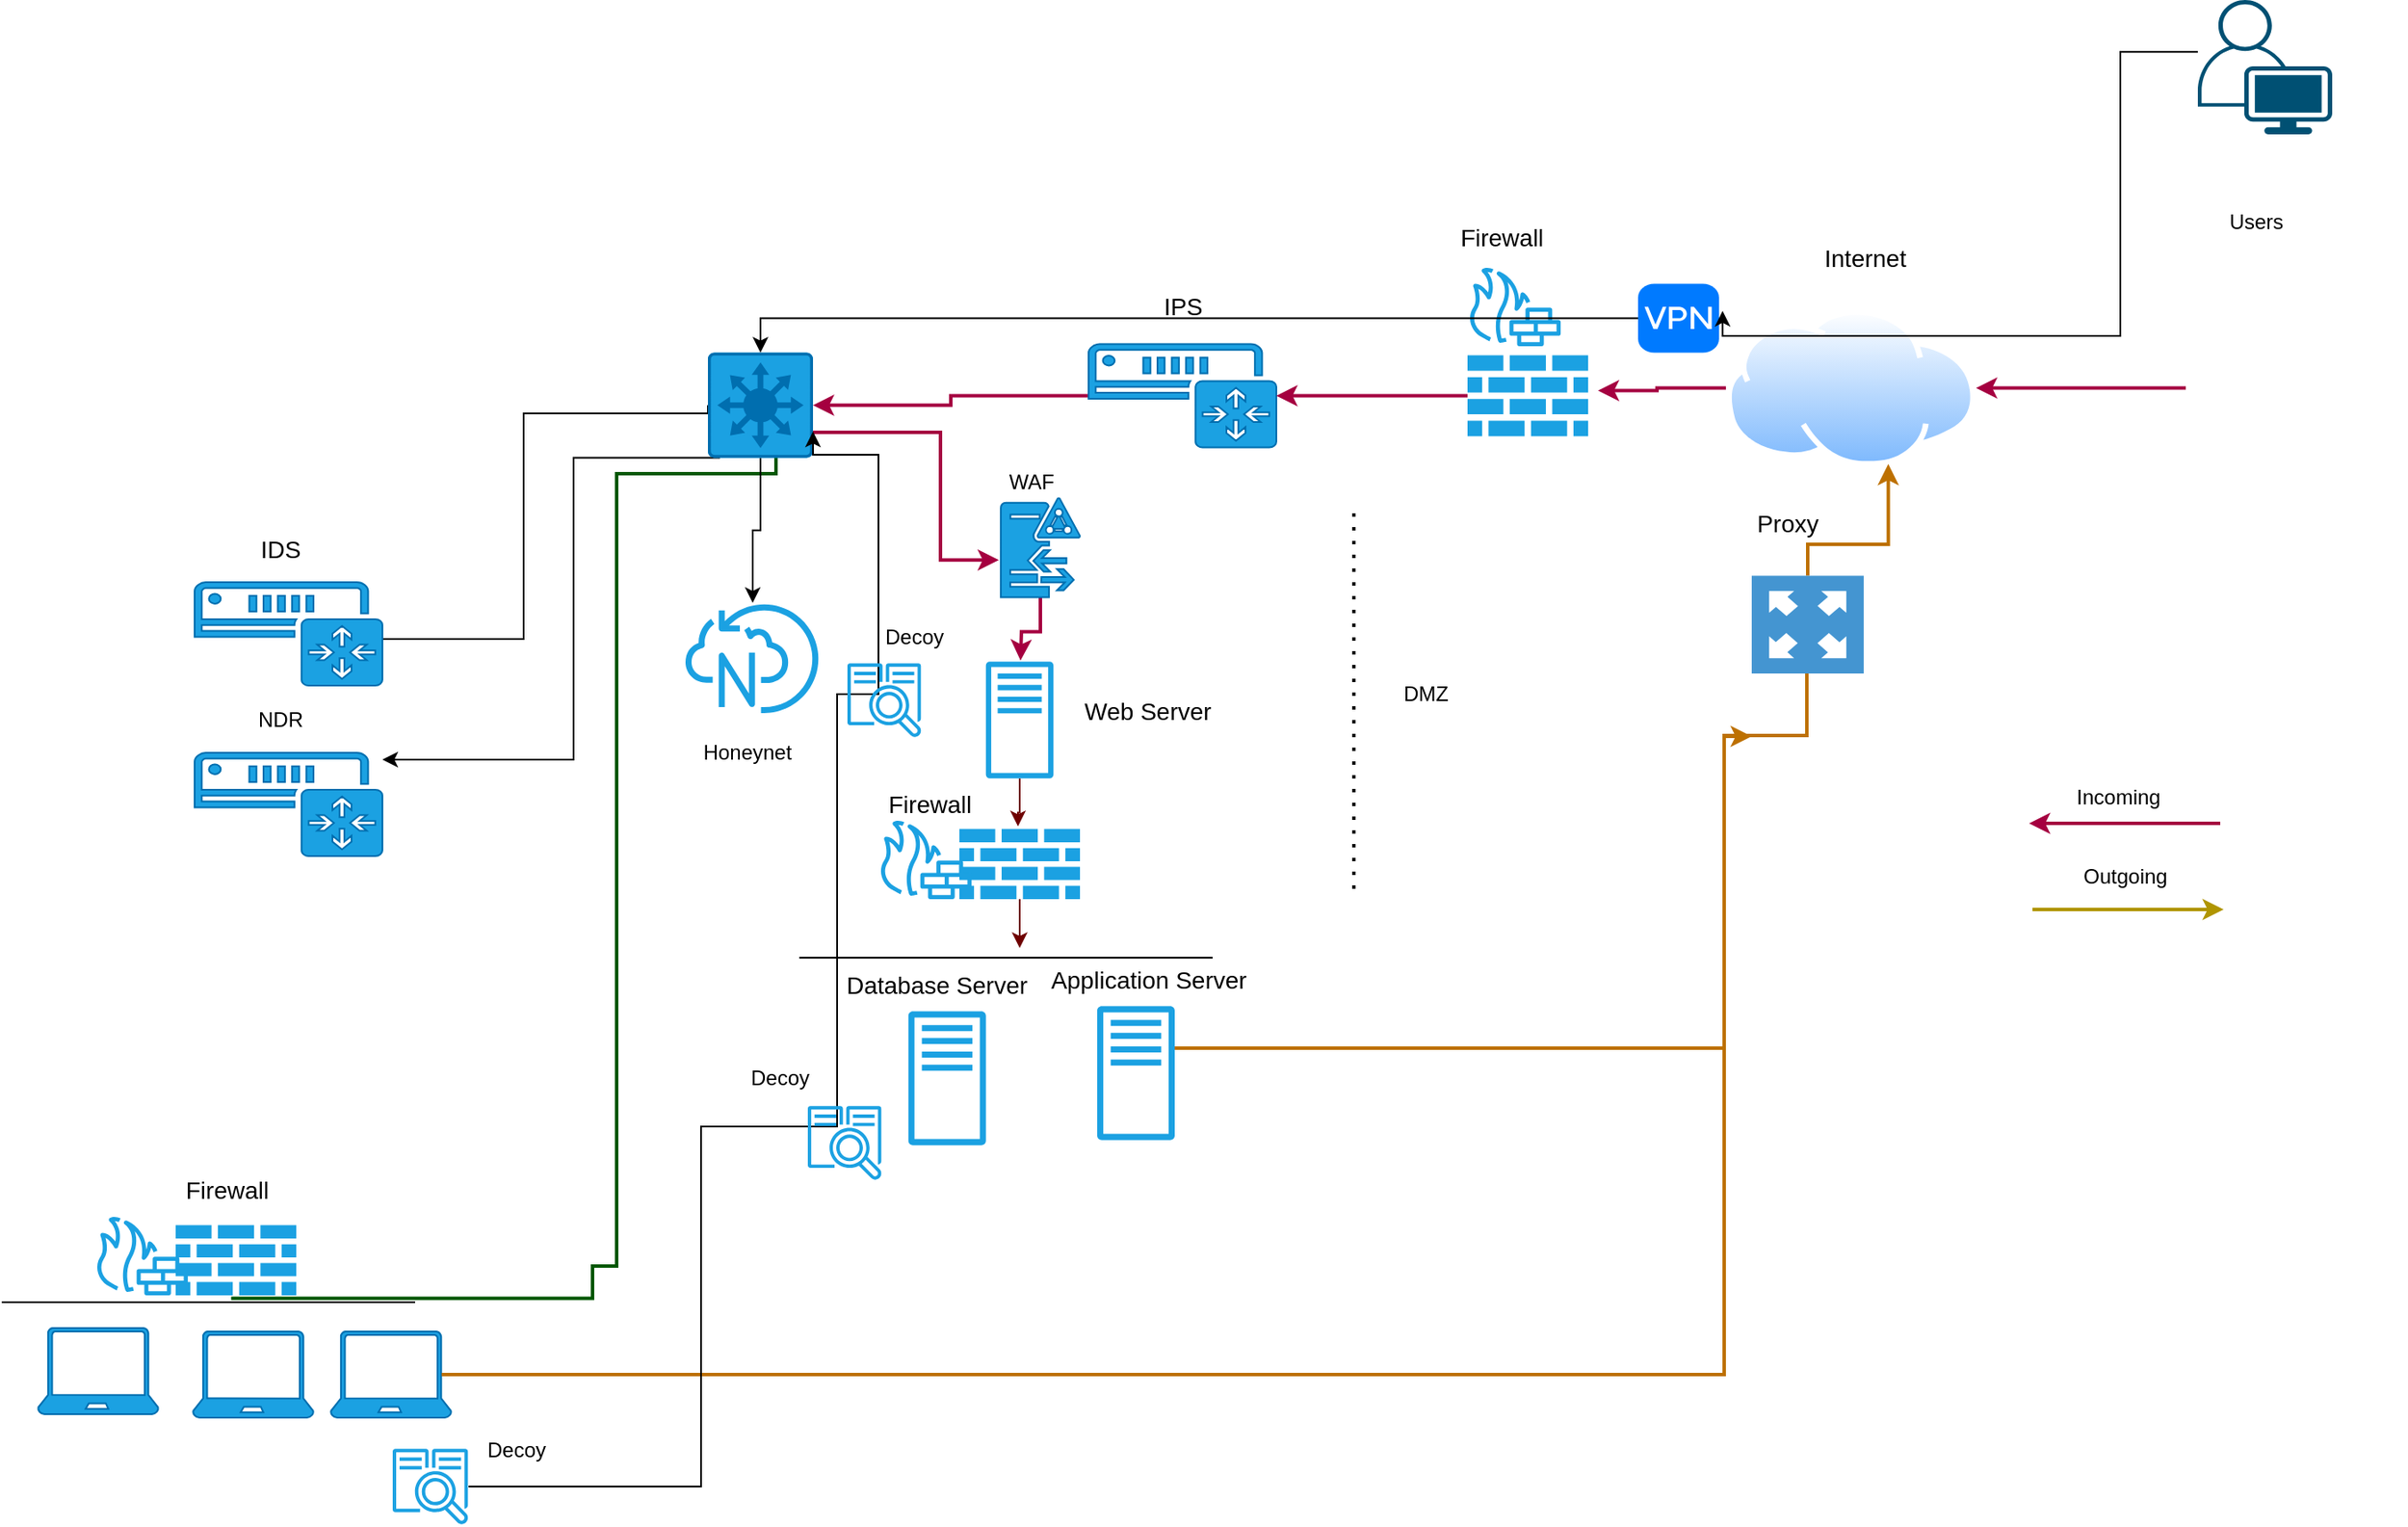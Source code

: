 <mxfile version="21.6.6" type="device" pages="6">
  <diagram name="Page-1" id="WJmbZIQWRXAQX9l7nTQ8">
    <mxGraphModel dx="2643" dy="1036" grid="0" gridSize="10" guides="1" tooltips="1" connect="1" arrows="1" fold="1" page="0" pageScale="1" pageWidth="850" pageHeight="1100" math="0" shadow="0">
      <root>
        <mxCell id="0" />
        <mxCell id="1" parent="0" />
        <mxCell id="Jk2P23yGDFoTC9rtima0-28" style="edgeStyle=orthogonalEdgeStyle;rounded=0;orthogonalLoop=1;jettySize=auto;html=1;entryX=1.082;entryY=0.436;entryDx=0;entryDy=0;entryPerimeter=0;fillColor=#d80073;strokeColor=#A50040;strokeWidth=2;" parent="1" source="Jk2P23yGDFoTC9rtima0-2" target="Jk2P23yGDFoTC9rtima0-5" edge="1">
          <mxGeometry relative="1" as="geometry" />
        </mxCell>
        <mxCell id="Jk2P23yGDFoTC9rtima0-2" value="" style="image;aspect=fixed;perimeter=ellipsePerimeter;html=1;align=center;shadow=0;dashed=0;spacingTop=3;image=img/lib/active_directory/internet_cloud.svg;" parent="1" vertex="1">
          <mxGeometry x="570" y="268.5" width="145.24" height="91.5" as="geometry" />
        </mxCell>
        <mxCell id="Jk2P23yGDFoTC9rtima0-12" style="edgeStyle=orthogonalEdgeStyle;rounded=0;orthogonalLoop=1;jettySize=auto;html=1;entryX=1;entryY=0.5;entryDx=0;entryDy=0;entryPerimeter=0;fillColor=#d80073;strokeColor=#A50040;strokeWidth=2;" parent="1" source="Jk2P23yGDFoTC9rtima0-3" target="Jk2P23yGDFoTC9rtima0-14" edge="1">
          <mxGeometry relative="1" as="geometry">
            <mxPoint x="120" y="490" as="targetPoint" />
          </mxGeometry>
        </mxCell>
        <mxCell id="Jk2P23yGDFoTC9rtima0-3" value="" style="sketch=0;pointerEvents=1;shadow=0;dashed=0;html=1;strokeColor=#006EAF;fillColor=#1ba1e2;labelPosition=center;verticalLabelPosition=bottom;verticalAlign=top;outlineConnect=0;align=center;shape=mxgraph.office.devices.ip_gateway;fontColor=#ffffff;" parent="1" vertex="1">
          <mxGeometry x="200" y="288.75" width="109" height="60" as="geometry" />
        </mxCell>
        <mxCell id="Jk2P23yGDFoTC9rtima0-40" style="edgeStyle=orthogonalEdgeStyle;rounded=0;orthogonalLoop=1;jettySize=auto;html=1;entryX=0;entryY=0.5;entryDx=0;entryDy=0;entryPerimeter=0;endArrow=none;endFill=0;" parent="1" source="Jk2P23yGDFoTC9rtima0-4" target="Jk2P23yGDFoTC9rtima0-14" edge="1">
          <mxGeometry relative="1" as="geometry">
            <mxPoint x="-43" y="460" as="sourcePoint" />
            <mxPoint y="293.75" as="targetPoint" />
            <Array as="points">
              <mxPoint x="-128" y="460" />
              <mxPoint x="-128" y="329" />
              <mxPoint x="-21" y="329" />
            </Array>
          </mxGeometry>
        </mxCell>
        <mxCell id="Jk2P23yGDFoTC9rtima0-4" value="" style="sketch=0;pointerEvents=1;shadow=0;dashed=0;html=1;strokeColor=#006EAF;fillColor=#1ba1e2;labelPosition=center;verticalLabelPosition=bottom;verticalAlign=top;outlineConnect=0;align=center;shape=mxgraph.office.devices.ip_gateway;fontColor=#ffffff;" parent="1" vertex="1">
          <mxGeometry x="-319" y="427" width="109" height="60" as="geometry" />
        </mxCell>
        <mxCell id="Jk2P23yGDFoTC9rtima0-11" style="edgeStyle=orthogonalEdgeStyle;rounded=0;orthogonalLoop=1;jettySize=auto;html=1;strokeWidth=2;fillColor=#d80073;strokeColor=#A50040;" parent="1" source="Jk2P23yGDFoTC9rtima0-5" target="Jk2P23yGDFoTC9rtima0-3" edge="1">
          <mxGeometry relative="1" as="geometry" />
        </mxCell>
        <mxCell id="Jk2P23yGDFoTC9rtima0-5" value="" style="verticalLabelPosition=bottom;sketch=0;html=1;fillColor=#1ba1e2;strokeColor=#006EAF;verticalAlign=top;pointerEvents=1;align=center;shape=mxgraph.cisco_safe.security_icons.firewall;fontColor=#ffffff;" parent="1" vertex="1">
          <mxGeometry x="420" y="295.25" width="70" height="47" as="geometry" />
        </mxCell>
        <mxCell id="Jk2P23yGDFoTC9rtima0-6" value="" style="sketch=0;outlineConnect=0;fontColor=#ffffff;fillColor=#1ba1e2;strokeColor=#006EAF;dashed=0;verticalLabelPosition=bottom;verticalAlign=top;align=center;html=1;fontSize=12;fontStyle=0;aspect=fixed;pointerEvents=1;shape=mxgraph.aws4.generic_firewall;" parent="1" vertex="1">
          <mxGeometry x="420" y="244" width="54.36" height="46" as="geometry" />
        </mxCell>
        <mxCell id="Jk2P23yGDFoTC9rtima0-9" style="edgeStyle=orthogonalEdgeStyle;rounded=0;orthogonalLoop=1;jettySize=auto;html=1;fillColor=#d80073;strokeColor=#A50040;strokeWidth=2;entryX=1;entryY=0.5;entryDx=0;entryDy=0;" parent="1" source="Jk2P23yGDFoTC9rtima0-8" target="Jk2P23yGDFoTC9rtima0-2" edge="1">
          <mxGeometry relative="1" as="geometry">
            <mxPoint x="846.38" y="106" as="sourcePoint" />
            <mxPoint x="639.0" y="276.5" as="targetPoint" />
          </mxGeometry>
        </mxCell>
        <mxCell id="Jk2P23yGDFoTC9rtima0-8" value="" style="shape=image;html=1;verticalAlign=top;verticalLabelPosition=bottom;labelBackgroundColor=#ffffff;imageAspect=0;aspect=fixed;image=https://cdn0.iconfinder.com/data/icons/software-engineering-and-video-gaming/512/77_hacker_user_gammer_programmer-128.png" parent="1" vertex="1">
          <mxGeometry x="837" y="250.25" width="128" height="128" as="geometry" />
        </mxCell>
        <mxCell id="Jk2P23yGDFoTC9rtima0-49" style="edgeStyle=orthogonalEdgeStyle;rounded=0;orthogonalLoop=1;jettySize=auto;html=1;entryX=0.555;entryY=0.424;entryDx=0;entryDy=0;entryPerimeter=0;strokeWidth=2;fillColor=#008a00;strokeColor=#005700;endArrow=none;endFill=0;exitX=0.648;exitY=0.652;exitDx=0;exitDy=0;exitPerimeter=0;" parent="1" source="Jk2P23yGDFoTC9rtima0-14" target="Jk2P23yGDFoTC9rtima0-30" edge="1">
          <mxGeometry relative="1" as="geometry">
            <mxPoint x="13.941" y="408.25" as="sourcePoint" />
            <Array as="points">
              <mxPoint x="18" y="364" />
              <mxPoint x="-74" y="364" />
              <mxPoint x="-74" y="824" />
              <mxPoint x="-88" y="824" />
              <mxPoint x="-88" y="843" />
            </Array>
          </mxGeometry>
        </mxCell>
        <mxCell id="Jk2P23yGDFoTC9rtima0-61" style="edgeStyle=orthogonalEdgeStyle;rounded=0;orthogonalLoop=1;jettySize=auto;html=1;entryX=-0.024;entryY=0.623;entryDx=0;entryDy=0;entryPerimeter=0;fillColor=#d80073;strokeColor=#A50040;strokeWidth=2;" parent="1" source="Jk2P23yGDFoTC9rtima0-14" target="Jk2P23yGDFoTC9rtima0-59" edge="1">
          <mxGeometry relative="1" as="geometry">
            <Array as="points">
              <mxPoint x="114" y="340" />
              <mxPoint x="114" y="414" />
            </Array>
          </mxGeometry>
        </mxCell>
        <mxCell id="Jk2P23yGDFoTC9rtima0-91" style="edgeStyle=orthogonalEdgeStyle;rounded=0;orthogonalLoop=1;jettySize=auto;html=1;" parent="1" target="Jk2P23yGDFoTC9rtima0-90" edge="1">
          <mxGeometry relative="1" as="geometry">
            <mxPoint x="-14.0" y="354.75" as="sourcePoint" />
            <mxPoint x="-50.0" y="541" as="targetPoint" />
            <Array as="points">
              <mxPoint x="-99" y="355" />
              <mxPoint x="-99" y="530" />
            </Array>
          </mxGeometry>
        </mxCell>
        <mxCell id="44LDf_YccPJd9R2KTV7_-2" style="edgeStyle=orthogonalEdgeStyle;rounded=0;orthogonalLoop=1;jettySize=auto;html=1;" parent="1" source="Jk2P23yGDFoTC9rtima0-14" target="44LDf_YccPJd9R2KTV7_-1" edge="1">
          <mxGeometry relative="1" as="geometry" />
        </mxCell>
        <mxCell id="Jk2P23yGDFoTC9rtima0-14" value="" style="sketch=0;points=[[0.015,0.015,0],[0.985,0.015,0],[0.985,0.985,0],[0.015,0.985,0],[0.25,0,0],[0.5,0,0],[0.75,0,0],[1,0.25,0],[1,0.5,0],[1,0.75,0],[0.75,1,0],[0.5,1,0],[0.25,1,0],[0,0.75,0],[0,0.5,0],[0,0.25,0]];verticalLabelPosition=bottom;html=1;verticalAlign=top;aspect=fixed;align=center;pointerEvents=1;shape=mxgraph.cisco19.rect;prIcon=l3_switch;fillColor=#1ba1e2;strokeColor=#006EAF;fontColor=#ffffff;" parent="1" vertex="1">
          <mxGeometry x="-21" y="293.75" width="61" height="61" as="geometry" />
        </mxCell>
        <mxCell id="Jk2P23yGDFoTC9rtima0-16" value="&lt;font style=&quot;font-size: 14px;&quot;&gt;IDS&lt;/font&gt;" style="text;html=1;strokeColor=none;fillColor=none;align=center;verticalAlign=middle;whiteSpace=wrap;rounded=0;" parent="1" vertex="1">
          <mxGeometry x="-299.5" y="393" width="60" height="30" as="geometry" />
        </mxCell>
        <mxCell id="Jk2P23yGDFoTC9rtima0-18" value="&lt;font style=&quot;font-size: 14px;&quot;&gt;IPS&lt;/font&gt;" style="text;html=1;strokeColor=none;fillColor=none;align=center;verticalAlign=middle;whiteSpace=wrap;rounded=0;" parent="1" vertex="1">
          <mxGeometry x="224.5" y="252" width="60" height="30" as="geometry" />
        </mxCell>
        <mxCell id="Jk2P23yGDFoTC9rtima0-38" value="" style="group" parent="1" vertex="1" connectable="0">
          <mxGeometry x="-431" y="830" width="261" height="82" as="geometry" />
        </mxCell>
        <mxCell id="Jk2P23yGDFoTC9rtima0-30" value="" style="line;strokeWidth=1;rotatable=0;dashed=0;labelPosition=right;align=left;verticalAlign=middle;spacingTop=0;spacingLeft=6;points=[];portConstraint=eastwest;" parent="Jk2P23yGDFoTC9rtima0-38" vertex="1">
          <mxGeometry width="240" height="30" as="geometry" />
        </mxCell>
        <mxCell id="Jk2P23yGDFoTC9rtima0-33" value="" style="verticalLabelPosition=bottom;html=1;verticalAlign=top;align=center;strokeColor=#006EAF;fillColor=#1ba1e2;shape=mxgraph.azure.laptop;pointerEvents=1;fontColor=#ffffff;" parent="Jk2P23yGDFoTC9rtima0-38" vertex="1">
          <mxGeometry x="191" y="32" width="70" height="50" as="geometry" />
        </mxCell>
        <mxCell id="Jk2P23yGDFoTC9rtima0-34" value="" style="verticalLabelPosition=bottom;html=1;verticalAlign=top;align=center;strokeColor=#006EAF;fillColor=#1ba1e2;shape=mxgraph.azure.laptop;pointerEvents=1;fontColor=#ffffff;" parent="Jk2P23yGDFoTC9rtima0-38" vertex="1">
          <mxGeometry x="21" y="30" width="70" height="50" as="geometry" />
        </mxCell>
        <mxCell id="Jk2P23yGDFoTC9rtima0-35" value="" style="verticalLabelPosition=bottom;html=1;verticalAlign=top;align=center;strokeColor=#006EAF;fillColor=#1ba1e2;shape=mxgraph.azure.laptop;pointerEvents=1;fontColor=#ffffff;" parent="Jk2P23yGDFoTC9rtima0-38" vertex="1">
          <mxGeometry x="111" y="32" width="70" height="50" as="geometry" />
        </mxCell>
        <mxCell id="Jk2P23yGDFoTC9rtima0-44" style="edgeStyle=orthogonalEdgeStyle;rounded=0;orthogonalLoop=1;jettySize=auto;html=1;entryX=0.649;entryY=0.982;entryDx=0;entryDy=0;entryPerimeter=0;fillColor=#f0a30a;strokeColor=#BD7000;strokeWidth=2;" parent="1" source="Jk2P23yGDFoTC9rtima0-41" target="Jk2P23yGDFoTC9rtima0-2" edge="1">
          <mxGeometry relative="1" as="geometry">
            <Array as="points">
              <mxPoint x="617" y="405" />
              <mxPoint x="664" y="405" />
            </Array>
          </mxGeometry>
        </mxCell>
        <mxCell id="Jk2P23yGDFoTC9rtima0-41" value="" style="pointerEvents=1;shadow=0;dashed=0;html=1;strokeColor=none;fillColor=#4495D1;labelPosition=center;verticalLabelPosition=bottom;verticalAlign=top;align=center;outlineConnect=0;shape=mxgraph.veeam.2d.proxy_appliance;" parent="1" vertex="1">
          <mxGeometry x="585" y="423.2" width="65" height="56.8" as="geometry" />
        </mxCell>
        <mxCell id="Jk2P23yGDFoTC9rtima0-42" value="&lt;font style=&quot;font-size: 14px;&quot;&gt;Proxy&lt;/font&gt;" style="text;html=1;strokeColor=none;fillColor=none;align=center;verticalAlign=middle;whiteSpace=wrap;rounded=0;" parent="1" vertex="1">
          <mxGeometry x="576" y="378.25" width="60" height="30" as="geometry" />
        </mxCell>
        <mxCell id="Jk2P23yGDFoTC9rtima0-43" value="&lt;font style=&quot;font-size: 14px;&quot;&gt;Firewall&amp;nbsp;&lt;/font&gt;" style="text;html=1;strokeColor=none;fillColor=none;align=center;verticalAlign=middle;whiteSpace=wrap;rounded=0;" parent="1" vertex="1">
          <mxGeometry x="412" y="212" width="60" height="30" as="geometry" />
        </mxCell>
        <mxCell id="Jk2P23yGDFoTC9rtima0-46" style="edgeStyle=orthogonalEdgeStyle;rounded=0;orthogonalLoop=1;jettySize=auto;html=1;fillColor=#f0a30a;strokeColor=#BD7000;strokeWidth=2;" parent="1" source="Jk2P23yGDFoTC9rtima0-23" edge="1">
          <mxGeometry relative="1" as="geometry">
            <mxPoint x="585" y="516.5" as="targetPoint" />
            <Array as="points">
              <mxPoint x="569" y="697.5" />
              <mxPoint x="569" y="516.5" />
            </Array>
          </mxGeometry>
        </mxCell>
        <mxCell id="Jk2P23yGDFoTC9rtima0-50" style="edgeStyle=orthogonalEdgeStyle;rounded=0;orthogonalLoop=1;jettySize=auto;html=1;fillColor=#f0a30a;strokeColor=#BD7000;strokeWidth=2;endArrow=none;endFill=0;exitX=0.92;exitY=0.5;exitDx=0;exitDy=0;exitPerimeter=0;" parent="1" source="Jk2P23yGDFoTC9rtima0-33" target="Jk2P23yGDFoTC9rtima0-41" edge="1">
          <mxGeometry relative="1" as="geometry">
            <mxPoint x="294" y="717.507" as="sourcePoint" />
            <mxPoint x="585" y="516.5" as="targetPoint" />
            <Array as="points">
              <mxPoint x="569" y="887" />
              <mxPoint x="569" y="516" />
              <mxPoint x="617" y="516" />
            </Array>
          </mxGeometry>
        </mxCell>
        <mxCell id="Jk2P23yGDFoTC9rtima0-51" value="&lt;font style=&quot;font-size: 14px;&quot;&gt;Internet&lt;/font&gt;" style="text;html=1;strokeColor=none;fillColor=none;align=center;verticalAlign=middle;whiteSpace=wrap;rounded=0;" parent="1" vertex="1">
          <mxGeometry x="621" y="223.75" width="60" height="30" as="geometry" />
        </mxCell>
        <mxCell id="Jk2P23yGDFoTC9rtima0-63" style="edgeStyle=orthogonalEdgeStyle;rounded=0;orthogonalLoop=1;jettySize=auto;html=1;fillColor=#d80073;strokeColor=#A50040;strokeWidth=2;" parent="1" source="Jk2P23yGDFoTC9rtima0-59" edge="1">
          <mxGeometry relative="1" as="geometry">
            <mxPoint x="160.471" y="472.494" as="targetPoint" />
          </mxGeometry>
        </mxCell>
        <mxCell id="Jk2P23yGDFoTC9rtima0-59" value="" style="sketch=0;aspect=fixed;pointerEvents=1;shadow=0;dashed=0;html=1;strokeColor=#006EAF;labelPosition=center;verticalLabelPosition=bottom;verticalAlign=top;align=center;fillColor=#1ba1e2;shape=mxgraph.mscae.enterprise.d;fontColor=#ffffff;" parent="1" vertex="1">
          <mxGeometry x="149" y="378.25" width="46" height="57.5" as="geometry" />
        </mxCell>
        <mxCell id="Jk2P23yGDFoTC9rtima0-64" value="WAF" style="text;html=1;strokeColor=none;fillColor=none;align=center;verticalAlign=middle;whiteSpace=wrap;rounded=0;" parent="1" vertex="1">
          <mxGeometry x="136.5" y="354" width="60" height="30" as="geometry" />
        </mxCell>
        <mxCell id="Jk2P23yGDFoTC9rtima0-65" style="edgeStyle=orthogonalEdgeStyle;rounded=0;orthogonalLoop=1;jettySize=auto;html=1;strokeWidth=2;fillColor=#d80073;strokeColor=#A50040;" parent="1" edge="1">
          <mxGeometry relative="1" as="geometry">
            <mxPoint x="857" y="567" as="sourcePoint" />
            <mxPoint x="746" y="567" as="targetPoint" />
          </mxGeometry>
        </mxCell>
        <mxCell id="Jk2P23yGDFoTC9rtima0-67" style="edgeStyle=orthogonalEdgeStyle;rounded=0;orthogonalLoop=1;jettySize=auto;html=1;strokeWidth=2;fillColor=#e3c800;strokeColor=#B09500;endArrow=none;endFill=0;startArrow=classic;startFill=1;" parent="1" edge="1">
          <mxGeometry relative="1" as="geometry">
            <mxPoint x="859" y="617" as="sourcePoint" />
            <mxPoint x="748" y="617" as="targetPoint" />
          </mxGeometry>
        </mxCell>
        <mxCell id="Jk2P23yGDFoTC9rtima0-69" value="Incoming" style="text;html=1;strokeColor=none;fillColor=none;align=center;verticalAlign=middle;whiteSpace=wrap;rounded=0;" parent="1" vertex="1">
          <mxGeometry x="768" y="537" width="60" height="30" as="geometry" />
        </mxCell>
        <mxCell id="Jk2P23yGDFoTC9rtima0-70" value="Outgoing" style="text;html=1;strokeColor=none;fillColor=none;align=center;verticalAlign=middle;whiteSpace=wrap;rounded=0;" parent="1" vertex="1">
          <mxGeometry x="772" y="583" width="60" height="30" as="geometry" />
        </mxCell>
        <mxCell id="Jk2P23yGDFoTC9rtima0-76" style="edgeStyle=orthogonalEdgeStyle;rounded=0;orthogonalLoop=1;jettySize=auto;html=1;entryX=0.486;entryY=-0.037;entryDx=0;entryDy=0;entryPerimeter=0;fillColor=#a20025;strokeColor=#6F0000;" parent="1" source="Jk2P23yGDFoTC9rtima0-71" target="Jk2P23yGDFoTC9rtima0-72" edge="1">
          <mxGeometry relative="1" as="geometry" />
        </mxCell>
        <mxCell id="Jk2P23yGDFoTC9rtima0-71" value="" style="sketch=0;outlineConnect=0;fontColor=#ffffff;fillColor=#1ba1e2;strokeColor=#006EAF;dashed=0;verticalLabelPosition=bottom;verticalAlign=top;align=center;html=1;fontSize=12;fontStyle=0;aspect=fixed;pointerEvents=1;shape=mxgraph.aws4.traditional_server;" parent="1" vertex="1">
          <mxGeometry x="140.38" y="473" width="39.23" height="68" as="geometry" />
        </mxCell>
        <mxCell id="Jk2P23yGDFoTC9rtima0-78" style="edgeStyle=orthogonalEdgeStyle;rounded=0;orthogonalLoop=1;jettySize=auto;html=1;fillColor=#a20025;strokeColor=#6F0000;" parent="1" source="Jk2P23yGDFoTC9rtima0-72" edge="1">
          <mxGeometry relative="1" as="geometry">
            <mxPoint x="160" y="639.333" as="targetPoint" />
          </mxGeometry>
        </mxCell>
        <mxCell id="Jk2P23yGDFoTC9rtima0-72" value="" style="verticalLabelPosition=bottom;sketch=0;html=1;fillColor=#1ba1e2;strokeColor=#006EAF;verticalAlign=top;pointerEvents=1;align=center;shape=mxgraph.cisco_safe.security_icons.firewall;fontColor=#ffffff;" parent="1" vertex="1">
          <mxGeometry x="125" y="570.25" width="70" height="40.75" as="geometry" />
        </mxCell>
        <mxCell id="Jk2P23yGDFoTC9rtima0-73" value="" style="sketch=0;outlineConnect=0;fontColor=#ffffff;fillColor=#1ba1e2;strokeColor=#006EAF;dashed=0;verticalLabelPosition=bottom;verticalAlign=top;align=center;html=1;fontSize=12;fontStyle=0;aspect=fixed;pointerEvents=1;shape=mxgraph.aws4.generic_firewall;" parent="1" vertex="1">
          <mxGeometry x="78" y="565" width="54.36" height="46" as="geometry" />
        </mxCell>
        <mxCell id="Jk2P23yGDFoTC9rtima0-74" value="&lt;font style=&quot;font-size: 14px;&quot;&gt;Firewall&lt;/font&gt;" style="text;html=1;strokeColor=none;fillColor=none;align=center;verticalAlign=middle;whiteSpace=wrap;rounded=0;" parent="1" vertex="1">
          <mxGeometry x="78" y="541" width="60" height="30" as="geometry" />
        </mxCell>
        <mxCell id="Jk2P23yGDFoTC9rtima0-79" value="&lt;font style=&quot;font-size: 14px;&quot;&gt;Web Server&lt;/font&gt;" style="text;html=1;strokeColor=none;fillColor=none;align=center;verticalAlign=middle;whiteSpace=wrap;rounded=0;" parent="1" vertex="1">
          <mxGeometry x="189" y="487" width="91" height="30" as="geometry" />
        </mxCell>
        <mxCell id="Jk2P23yGDFoTC9rtima0-80" value="&lt;font style=&quot;font-size: 14px;&quot;&gt;Application Server&lt;/font&gt;" style="text;html=1;strokeColor=none;fillColor=none;align=center;verticalAlign=middle;whiteSpace=wrap;rounded=0;" parent="1" vertex="1">
          <mxGeometry x="169.5" y="643" width="130" height="30" as="geometry" />
        </mxCell>
        <mxCell id="Jk2P23yGDFoTC9rtima0-23" value="" style="sketch=0;outlineConnect=0;fontColor=#ffffff;fillColor=#1ba1e2;strokeColor=#006EAF;dashed=0;verticalLabelPosition=bottom;verticalAlign=top;align=center;html=1;fontSize=12;fontStyle=0;aspect=fixed;pointerEvents=1;shape=mxgraph.aws4.traditional_server;container=0;" parent="1" vertex="1">
          <mxGeometry x="205" y="673" width="45" height="78" as="geometry" />
        </mxCell>
        <mxCell id="Jk2P23yGDFoTC9rtima0-24" value="" style="sketch=0;outlineConnect=0;fontColor=#ffffff;fillColor=#1ba1e2;strokeColor=#006EAF;dashed=0;verticalLabelPosition=bottom;verticalAlign=top;align=center;html=1;fontSize=12;fontStyle=0;aspect=fixed;pointerEvents=1;shape=mxgraph.aws4.traditional_server;" parent="1" vertex="1">
          <mxGeometry x="95.38" y="676" width="45" height="78" as="geometry" />
        </mxCell>
        <mxCell id="Jk2P23yGDFoTC9rtima0-27" value="" style="line;strokeWidth=1;rotatable=0;dashed=0;labelPosition=right;align=left;verticalAlign=middle;spacingTop=0;spacingLeft=6;points=[];portConstraint=eastwest;" parent="1" vertex="1">
          <mxGeometry x="32" y="626" width="240" height="38" as="geometry" />
        </mxCell>
        <mxCell id="Jk2P23yGDFoTC9rtima0-82" value="&lt;font style=&quot;font-size: 14px;&quot;&gt;Database Server&lt;/font&gt;" style="text;html=1;strokeColor=none;fillColor=none;align=center;verticalAlign=middle;whiteSpace=wrap;rounded=0;" parent="1" vertex="1">
          <mxGeometry x="47" y="646" width="130" height="30" as="geometry" />
        </mxCell>
        <mxCell id="Jk2P23yGDFoTC9rtima0-83" value="" style="endArrow=none;dashed=1;html=1;dashPattern=1 3;strokeWidth=2;rounded=0;" parent="1" edge="1">
          <mxGeometry width="50" height="50" relative="1" as="geometry">
            <mxPoint x="354" y="605" as="sourcePoint" />
            <mxPoint x="354" y="383" as="targetPoint" />
          </mxGeometry>
        </mxCell>
        <mxCell id="Jk2P23yGDFoTC9rtima0-84" value="DMZ" style="text;html=1;strokeColor=none;fillColor=none;align=center;verticalAlign=middle;whiteSpace=wrap;rounded=0;" parent="1" vertex="1">
          <mxGeometry x="366" y="477" width="60" height="30" as="geometry" />
        </mxCell>
        <mxCell id="Jk2P23yGDFoTC9rtima0-85" value="" style="verticalLabelPosition=bottom;sketch=0;html=1;fillColor=#1ba1e2;strokeColor=#006EAF;verticalAlign=top;pointerEvents=1;align=center;shape=mxgraph.cisco_safe.security_icons.firewall;fontColor=#ffffff;" parent="1" vertex="1">
          <mxGeometry x="-330" y="800.25" width="70" height="40.75" as="geometry" />
        </mxCell>
        <mxCell id="Jk2P23yGDFoTC9rtima0-86" value="" style="sketch=0;outlineConnect=0;fontColor=#ffffff;fillColor=#1ba1e2;strokeColor=#006EAF;dashed=0;verticalLabelPosition=bottom;verticalAlign=top;align=center;html=1;fontSize=12;fontStyle=0;aspect=fixed;pointerEvents=1;shape=mxgraph.aws4.generic_firewall;" parent="1" vertex="1">
          <mxGeometry x="-377" y="795" width="54.36" height="46" as="geometry" />
        </mxCell>
        <mxCell id="Jk2P23yGDFoTC9rtima0-87" value="&lt;font style=&quot;font-size: 14px;&quot;&gt;Firewall&lt;/font&gt;" style="text;html=1;strokeColor=none;fillColor=none;align=center;verticalAlign=middle;whiteSpace=wrap;rounded=0;" parent="1" vertex="1">
          <mxGeometry x="-330.5" y="765" width="60" height="30" as="geometry" />
        </mxCell>
        <mxCell id="Jk2P23yGDFoTC9rtima0-90" value="" style="sketch=0;pointerEvents=1;shadow=0;dashed=0;html=1;strokeColor=#006EAF;fillColor=#1ba1e2;labelPosition=center;verticalLabelPosition=bottom;verticalAlign=top;outlineConnect=0;align=center;shape=mxgraph.office.devices.ip_gateway;fontColor=#ffffff;" parent="1" vertex="1">
          <mxGeometry x="-319" y="526" width="109" height="60" as="geometry" />
        </mxCell>
        <mxCell id="Jk2P23yGDFoTC9rtima0-93" value="NDR" style="text;html=1;strokeColor=none;fillColor=none;align=center;verticalAlign=middle;whiteSpace=wrap;rounded=0;" parent="1" vertex="1">
          <mxGeometry x="-299.5" y="492" width="60" height="30" as="geometry" />
        </mxCell>
        <mxCell id="44LDf_YccPJd9R2KTV7_-1" value="" style="sketch=0;outlineConnect=0;fontColor=#ffffff;fillColor=#1ba1e2;strokeColor=#006EAF;dashed=0;verticalLabelPosition=bottom;verticalAlign=top;align=center;html=1;fontSize=12;fontStyle=0;aspect=fixed;pointerEvents=1;shape=mxgraph.aws4.aws_backup_support_for_amazon_fsx_for_netapp_ontap;" parent="1" vertex="1">
          <mxGeometry x="-34" y="439" width="78" height="64" as="geometry" />
        </mxCell>
        <mxCell id="44LDf_YccPJd9R2KTV7_-4" style="edgeStyle=orthogonalEdgeStyle;rounded=0;orthogonalLoop=1;jettySize=auto;html=1;entryX=0.5;entryY=0;entryDx=0;entryDy=0;entryPerimeter=0;" parent="1" source="44LDf_YccPJd9R2KTV7_-3" target="Jk2P23yGDFoTC9rtima0-14" edge="1">
          <mxGeometry relative="1" as="geometry" />
        </mxCell>
        <mxCell id="44LDf_YccPJd9R2KTV7_-3" value="" style="html=1;strokeWidth=1;shadow=0;dashed=0;shape=mxgraph.ios7.misc.vpn;fillColor=#007AFF;strokeColor=none;buttonText=;strokeColor2=#222222;fontColor=#222222;fontSize=8;verticalLabelPosition=bottom;verticalAlign=top;align=center;sketch=0;" parent="1" vertex="1">
          <mxGeometry x="519" y="253.75" width="47" height="40" as="geometry" />
        </mxCell>
        <mxCell id="44LDf_YccPJd9R2KTV7_-6" style="edgeStyle=orthogonalEdgeStyle;rounded=0;orthogonalLoop=1;jettySize=auto;html=1;entryX=1.044;entryY=0.618;entryDx=0;entryDy=0;entryPerimeter=0;" parent="1" edge="1">
          <mxGeometry relative="1" as="geometry">
            <mxPoint x="844" y="119.091" as="sourcePoint" />
            <mxPoint x="568.068" y="269.47" as="targetPoint" />
            <Array as="points">
              <mxPoint x="799" y="119" />
              <mxPoint x="799" y="284" />
              <mxPoint x="568" y="284" />
            </Array>
          </mxGeometry>
        </mxCell>
        <mxCell id="44LDf_YccPJd9R2KTV7_-5" value="" style="points=[[0.35,0,0],[0.98,0.51,0],[1,0.71,0],[0.67,1,0],[0,0.795,0],[0,0.65,0]];verticalLabelPosition=bottom;sketch=0;html=1;verticalAlign=top;aspect=fixed;align=center;pointerEvents=1;shape=mxgraph.cisco19.user;fillColor=#005073;strokeColor=none;" parent="1" vertex="1">
          <mxGeometry x="844" y="89" width="78" height="78" as="geometry" />
        </mxCell>
        <mxCell id="44LDf_YccPJd9R2KTV7_-7" value="Users" style="text;html=1;strokeColor=none;fillColor=none;align=center;verticalAlign=middle;whiteSpace=wrap;rounded=0;" parent="1" vertex="1">
          <mxGeometry x="848" y="203" width="60" height="30" as="geometry" />
        </mxCell>
        <mxCell id="44LDf_YccPJd9R2KTV7_-8" value="Honeynet" style="text;html=1;strokeColor=none;fillColor=none;align=center;verticalAlign=middle;whiteSpace=wrap;rounded=0;" parent="1" vertex="1">
          <mxGeometry x="-28" y="511" width="60" height="30" as="geometry" />
        </mxCell>
        <mxCell id="44LDf_YccPJd9R2KTV7_-9" value="" style="sketch=0;outlineConnect=0;fontColor=#ffffff;fillColor=#1ba1e2;strokeColor=#006EAF;dashed=0;verticalLabelPosition=bottom;verticalAlign=top;align=center;html=1;fontSize=12;fontStyle=0;aspect=fixed;shape=mxgraph.aws4.application_discovery_service_aws_agentless_collector;" parent="1" vertex="1">
          <mxGeometry x="-204" y="930" width="44" height="44" as="geometry" />
        </mxCell>
        <mxCell id="44LDf_YccPJd9R2KTV7_-11" style="edgeStyle=orthogonalEdgeStyle;rounded=0;orthogonalLoop=1;jettySize=auto;html=1;entryX=1;entryY=0.75;entryDx=0;entryDy=0;entryPerimeter=0;" parent="1" source="44LDf_YccPJd9R2KTV7_-9" target="Jk2P23yGDFoTC9rtima0-14" edge="1">
          <mxGeometry relative="1" as="geometry">
            <Array as="points">
              <mxPoint x="-25" y="952" />
              <mxPoint x="-25" y="743" />
              <mxPoint x="54" y="743" />
              <mxPoint x="54" y="492" />
              <mxPoint x="78" y="492" />
              <mxPoint x="78" y="353" />
              <mxPoint x="40" y="353" />
            </Array>
          </mxGeometry>
        </mxCell>
        <mxCell id="44LDf_YccPJd9R2KTV7_-12" value="" style="sketch=0;outlineConnect=0;fontColor=#ffffff;fillColor=#1ba1e2;strokeColor=#006EAF;dashed=0;verticalLabelPosition=bottom;verticalAlign=top;align=center;html=1;fontSize=12;fontStyle=0;aspect=fixed;shape=mxgraph.aws4.application_discovery_service_aws_agentless_collector;" parent="1" vertex="1">
          <mxGeometry x="37" y="731" width="43" height="43" as="geometry" />
        </mxCell>
        <mxCell id="44LDf_YccPJd9R2KTV7_-10" value="" style="sketch=0;outlineConnect=0;fontColor=#ffffff;fillColor=#1ba1e2;strokeColor=#006EAF;dashed=0;verticalLabelPosition=bottom;verticalAlign=top;align=center;html=1;fontSize=12;fontStyle=0;aspect=fixed;shape=mxgraph.aws4.application_discovery_service_aws_agentless_collector;" parent="1" vertex="1">
          <mxGeometry x="60" y="474" width="43" height="43" as="geometry" />
        </mxCell>
        <mxCell id="44LDf_YccPJd9R2KTV7_-13" value="Decoy" style="text;html=1;strokeColor=none;fillColor=none;align=center;verticalAlign=middle;whiteSpace=wrap;rounded=0;" parent="1" vertex="1">
          <mxGeometry x="-9" y="700" width="60" height="30" as="geometry" />
        </mxCell>
        <mxCell id="44LDf_YccPJd9R2KTV7_-14" value="Decoy" style="text;html=1;strokeColor=none;fillColor=none;align=center;verticalAlign=middle;whiteSpace=wrap;rounded=0;" parent="1" vertex="1">
          <mxGeometry x="-162" y="916" width="60" height="30" as="geometry" />
        </mxCell>
        <mxCell id="44LDf_YccPJd9R2KTV7_-15" value="Decoy" style="text;html=1;strokeColor=none;fillColor=none;align=center;verticalAlign=middle;whiteSpace=wrap;rounded=0;" parent="1" vertex="1">
          <mxGeometry x="69" y="444" width="60" height="30" as="geometry" />
        </mxCell>
      </root>
    </mxGraphModel>
  </diagram>
  <diagram id="_TaP6DIIzNJenNdX5lho" name="Monolithic Architecture">
    <mxGraphModel dx="2867" dy="2362" grid="1" gridSize="10" guides="1" tooltips="1" connect="1" arrows="1" fold="1" page="1" pageScale="1" pageWidth="850" pageHeight="1100" math="0" shadow="0">
      <root>
        <mxCell id="0" />
        <mxCell id="1" parent="0" />
        <mxCell id="FAg_N-xm-3JlPHzYuXiQ-92" value="s" style="rounded=0;whiteSpace=wrap;html=1;" vertex="1" parent="1">
          <mxGeometry x="510" y="-740" width="2140" height="1770" as="geometry" />
        </mxCell>
        <mxCell id="FAg_N-xm-3JlPHzYuXiQ-183" value="" style="rounded=0;whiteSpace=wrap;html=1;" vertex="1" parent="1">
          <mxGeometry x="590" y="-40" width="1070" height="1020" as="geometry" />
        </mxCell>
        <mxCell id="FAg_N-xm-3JlPHzYuXiQ-1" value="" style="rounded=0;whiteSpace=wrap;html=1;" vertex="1" parent="1">
          <mxGeometry x="680" y="40" width="510" height="350" as="geometry" />
        </mxCell>
        <mxCell id="FAg_N-xm-3JlPHzYuXiQ-2" value="&lt;h1&gt;OS&lt;/h1&gt;&lt;p&gt;Windows, Linux, Mac, AIX, As400&lt;/p&gt;" style="text;html=1;strokeColor=none;fillColor=none;spacing=5;spacingTop=-20;whiteSpace=wrap;overflow=hidden;rounded=0;" vertex="1" parent="1">
          <mxGeometry x="2760" y="-215" width="220" height="90" as="geometry" />
        </mxCell>
        <mxCell id="FAg_N-xm-3JlPHzYuXiQ-3" value="&lt;font style=&quot;font-size: 14px;&quot;&gt;Server: 10.10.10.10&lt;/font&gt;" style="text;html=1;strokeColor=none;fillColor=none;align=center;verticalAlign=middle;whiteSpace=wrap;rounded=0;" vertex="1" parent="1">
          <mxGeometry x="905" y="420" width="135" height="20" as="geometry" />
        </mxCell>
        <mxCell id="FAg_N-xm-3JlPHzYuXiQ-4" value="&lt;font style=&quot;font-size: 18px;&quot;&gt;os&lt;/font&gt;" style="rounded=0;whiteSpace=wrap;html=1;" vertex="1" parent="1">
          <mxGeometry x="680" y="270" width="300" height="120" as="geometry" />
        </mxCell>
        <mxCell id="FAg_N-xm-3JlPHzYuXiQ-5" value="HTTP&amp;nbsp;" style="rounded=0;whiteSpace=wrap;html=1;" vertex="1" parent="1">
          <mxGeometry x="740" y="80" width="120" height="180" as="geometry" />
        </mxCell>
        <mxCell id="FAg_N-xm-3JlPHzYuXiQ-6" value="&lt;h1&gt;Servers&lt;/h1&gt;&lt;p&gt;&lt;font style=&quot;font-size: 18px;&quot;&gt;1- HTTP Server.(80) = IIS, Apache, Ngnix,...&lt;/font&gt;&lt;/p&gt;&lt;p&gt;&lt;font style=&quot;font-size: 18px;&quot;&gt;2- SMTP Server(25) = Exchange,......&lt;/font&gt;&lt;/p&gt;&lt;p&gt;&lt;font style=&quot;font-size: 18px;&quot;&gt;3- FTP Server (21)= IIS, Filezilla..&lt;/font&gt;&lt;/p&gt;&lt;p&gt;&lt;span style=&quot;font-size: 18px;&quot;&gt;4- Database Server (1433)= SQL Server , Oracle,Mongo, Postgress, My SQL&lt;/span&gt;&lt;/p&gt;&lt;p&gt;&lt;span style=&quot;font-size: 18px;&quot;&gt;5 SFTP&lt;/span&gt;&lt;/p&gt;" style="text;html=1;strokeColor=none;fillColor=none;spacing=5;spacingTop=-20;whiteSpace=wrap;overflow=hidden;rounded=0;" vertex="1" parent="1">
          <mxGeometry x="2770" y="-45" width="650" height="340" as="geometry" />
        </mxCell>
        <mxCell id="FAg_N-xm-3JlPHzYuXiQ-7" value="Firewall" style="rounded=0;whiteSpace=wrap;html=1;" vertex="1" parent="1">
          <mxGeometry x="1080" y="60" width="90" height="320" as="geometry" />
        </mxCell>
        <mxCell id="FAg_N-xm-3JlPHzYuXiQ-8" value="80" style="rounded=0;whiteSpace=wrap;html=1;" vertex="1" parent="1">
          <mxGeometry x="830" y="110" width="300" height="40" as="geometry" />
        </mxCell>
        <mxCell id="FAg_N-xm-3JlPHzYuXiQ-9" value="80" style="rounded=0;whiteSpace=wrap;html=1;" vertex="1" parent="1">
          <mxGeometry x="1140" y="110" width="80" height="40" as="geometry" />
        </mxCell>
        <mxCell id="FAg_N-xm-3JlPHzYuXiQ-10" value="" style="endArrow=classic;html=1;rounded=0;fillColor=#d5e8d4;strokeColor=#82b366;strokeWidth=6;" edge="1" parent="1">
          <mxGeometry width="50" height="50" relative="1" as="geometry">
            <mxPoint x="1390" y="130" as="sourcePoint" />
            <mxPoint x="1240" y="130" as="targetPoint" />
          </mxGeometry>
        </mxCell>
        <mxCell id="FAg_N-xm-3JlPHzYuXiQ-13" value="" style="endArrow=classic;html=1;rounded=0;fillColor=#f8cecc;strokeColor=#b85450;strokeWidth=6;" edge="1" parent="1">
          <mxGeometry width="50" height="50" relative="1" as="geometry">
            <mxPoint x="1240" y="150" as="sourcePoint" />
            <mxPoint x="1380" y="150" as="targetPoint" />
          </mxGeometry>
        </mxCell>
        <mxCell id="FAg_N-xm-3JlPHzYuXiQ-14" value="Allowed" style="text;html=1;strokeColor=none;fillColor=none;align=center;verticalAlign=middle;whiteSpace=wrap;rounded=0;" vertex="1" parent="1">
          <mxGeometry x="1280" y="90" width="60" height="30" as="geometry" />
        </mxCell>
        <mxCell id="FAg_N-xm-3JlPHzYuXiQ-15" value="Not Allowed" style="text;html=1;strokeColor=none;fillColor=none;align=center;verticalAlign=middle;whiteSpace=wrap;rounded=0;" vertex="1" parent="1">
          <mxGeometry x="1230" y="160" width="140" height="30" as="geometry" />
        </mxCell>
        <mxCell id="FAg_N-xm-3JlPHzYuXiQ-17" value="Remote Controls" style="rounded=0;whiteSpace=wrap;html=1;" vertex="1" parent="1">
          <mxGeometry x="920" y="340" width="190" height="30" as="geometry" />
        </mxCell>
        <mxCell id="FAg_N-xm-3JlPHzYuXiQ-59" style="edgeStyle=orthogonalEdgeStyle;rounded=0;orthogonalLoop=1;jettySize=auto;html=1;" edge="1" parent="1" source="FAg_N-xm-3JlPHzYuXiQ-19" target="FAg_N-xm-3JlPHzYuXiQ-58">
          <mxGeometry relative="1" as="geometry" />
        </mxCell>
        <mxCell id="FAg_N-xm-3JlPHzYuXiQ-19" value="Actor" style="shape=umlActor;verticalLabelPosition=bottom;verticalAlign=top;html=1;outlineConnect=0;" vertex="1" parent="1">
          <mxGeometry x="3890" y="-595.5" width="130" height="210" as="geometry" />
        </mxCell>
        <mxCell id="FAg_N-xm-3JlPHzYuXiQ-20" value="Remote Controls" style="rounded=0;whiteSpace=wrap;html=1;" vertex="1" parent="1">
          <mxGeometry x="920" y="290" width="120" height="30" as="geometry" />
        </mxCell>
        <mxCell id="FAg_N-xm-3JlPHzYuXiQ-21" value="22, 3389" style="rounded=0;whiteSpace=wrap;html=1;" vertex="1" parent="1">
          <mxGeometry x="1130" y="335" width="90" height="40" as="geometry" />
        </mxCell>
        <mxCell id="FAg_N-xm-3JlPHzYuXiQ-22" value="137,139,445." style="rounded=0;whiteSpace=wrap;html=1;" vertex="1" parent="1">
          <mxGeometry x="1050" y="287.5" width="90" height="35" as="geometry" />
        </mxCell>
        <mxCell id="FAg_N-xm-3JlPHzYuXiQ-23" value="" style="shape=mxgraph.mockup.markup.redX;fillColor=#ff0000;html=1;shadow=0;whiteSpace=wrap;strokeColor=none;rotation=-165;" vertex="1" parent="1">
          <mxGeometry x="1153.8" y="286" width="42.41" height="34" as="geometry" />
        </mxCell>
        <mxCell id="FAg_N-xm-3JlPHzYuXiQ-24" value="" style="endArrow=classic;html=1;rounded=0;fillColor=#d5e8d4;strokeColor=#82b366;strokeWidth=6;" edge="1" parent="1">
          <mxGeometry width="50" height="50" relative="1" as="geometry">
            <mxPoint x="1390" y="354.5" as="sourcePoint" />
            <mxPoint x="1240" y="354.5" as="targetPoint" />
          </mxGeometry>
        </mxCell>
        <mxCell id="FAg_N-xm-3JlPHzYuXiQ-25" value="8080,8443,443,...." style="rounded=0;whiteSpace=wrap;html=1;" vertex="1" parent="1">
          <mxGeometry x="830" y="155" width="300" height="40" as="geometry" />
        </mxCell>
        <mxCell id="FAg_N-xm-3JlPHzYuXiQ-27" value="&lt;h1&gt;&lt;font style=&quot;font-size: 18px;&quot;&gt;Ports&lt;/font&gt;&lt;/h1&gt;&lt;p&gt;&lt;font size=&quot;3&quot;&gt;0-1024 = Well Known Ports&lt;/font&gt;&lt;/p&gt;&lt;p&gt;&lt;font size=&quot;3&quot;&gt;1024-49151= Resisted ???&lt;/font&gt;&lt;/p&gt;&lt;p&gt;&lt;font size=&quot;3&quot;&gt;&amp;nbsp;49152-65535 = Dynamic/ Private/ ephemeral&amp;nbsp;&lt;/font&gt;&lt;/p&gt;" style="text;html=1;strokeColor=none;fillColor=none;spacing=5;spacingTop=-20;whiteSpace=wrap;overflow=hidden;rounded=0;" vertex="1" parent="1">
          <mxGeometry x="2780" y="285" width="349" height="140" as="geometry" />
        </mxCell>
        <mxCell id="FAg_N-xm-3JlPHzYuXiQ-30" value="" style="rounded=0;whiteSpace=wrap;html=1;" vertex="1" parent="1">
          <mxGeometry x="630" y="560" width="510" height="350" as="geometry" />
        </mxCell>
        <mxCell id="FAg_N-xm-3JlPHzYuXiQ-31" value="&lt;font style=&quot;font-size: 14px;&quot;&gt;Server: 10.10.10.20&lt;/font&gt;" style="text;html=1;strokeColor=none;fillColor=none;align=center;verticalAlign=middle;whiteSpace=wrap;rounded=0;" vertex="1" parent="1">
          <mxGeometry x="855" y="940" width="135" height="20" as="geometry" />
        </mxCell>
        <mxCell id="FAg_N-xm-3JlPHzYuXiQ-32" value="&lt;font style=&quot;font-size: 18px;&quot;&gt;os&lt;/font&gt;" style="rounded=0;whiteSpace=wrap;html=1;" vertex="1" parent="1">
          <mxGeometry x="630" y="790" width="300" height="120" as="geometry" />
        </mxCell>
        <mxCell id="FAg_N-xm-3JlPHzYuXiQ-33" value="Database&amp;nbsp;&lt;br&gt;ODBC" style="rounded=0;whiteSpace=wrap;html=1;" vertex="1" parent="1">
          <mxGeometry x="690" y="600" width="120" height="180" as="geometry" />
        </mxCell>
        <mxCell id="FAg_N-xm-3JlPHzYuXiQ-34" value="Firewall" style="rounded=0;whiteSpace=wrap;html=1;" vertex="1" parent="1">
          <mxGeometry x="1030" y="580" width="90" height="320" as="geometry" />
        </mxCell>
        <mxCell id="FAg_N-xm-3JlPHzYuXiQ-35" value="1433" style="rounded=0;whiteSpace=wrap;html=1;" vertex="1" parent="1">
          <mxGeometry x="780" y="630" width="300" height="40" as="geometry" />
        </mxCell>
        <mxCell id="FAg_N-xm-3JlPHzYuXiQ-36" value="1433" style="rounded=0;whiteSpace=wrap;html=1;" vertex="1" parent="1">
          <mxGeometry x="1090" y="630" width="80" height="40" as="geometry" />
        </mxCell>
        <mxCell id="FAg_N-xm-3JlPHzYuXiQ-37" value="" style="endArrow=classic;html=1;rounded=0;fillColor=#d5e8d4;strokeColor=#82b366;strokeWidth=6;" edge="1" parent="1">
          <mxGeometry width="50" height="50" relative="1" as="geometry">
            <mxPoint x="1340" y="650" as="sourcePoint" />
            <mxPoint x="1190" y="650" as="targetPoint" />
          </mxGeometry>
        </mxCell>
        <mxCell id="FAg_N-xm-3JlPHzYuXiQ-38" value="" style="endArrow=classic;html=1;rounded=0;fillColor=#f8cecc;strokeColor=#b85450;strokeWidth=6;" edge="1" parent="1">
          <mxGeometry width="50" height="50" relative="1" as="geometry">
            <mxPoint x="1190" y="670" as="sourcePoint" />
            <mxPoint x="1330" y="670" as="targetPoint" />
          </mxGeometry>
        </mxCell>
        <mxCell id="FAg_N-xm-3JlPHzYuXiQ-39" value="Allowed" style="text;html=1;strokeColor=none;fillColor=none;align=center;verticalAlign=middle;whiteSpace=wrap;rounded=0;" vertex="1" parent="1">
          <mxGeometry x="1230" y="610" width="60" height="30" as="geometry" />
        </mxCell>
        <mxCell id="FAg_N-xm-3JlPHzYuXiQ-40" value="Not Allowed" style="text;html=1;strokeColor=none;fillColor=none;align=center;verticalAlign=middle;whiteSpace=wrap;rounded=0;" vertex="1" parent="1">
          <mxGeometry x="1180" y="680" width="140" height="30" as="geometry" />
        </mxCell>
        <mxCell id="FAg_N-xm-3JlPHzYuXiQ-42" value="Remote Controls" style="rounded=0;whiteSpace=wrap;html=1;" vertex="1" parent="1">
          <mxGeometry x="870" y="860" width="190" height="30" as="geometry" />
        </mxCell>
        <mxCell id="FAg_N-xm-3JlPHzYuXiQ-43" value="Remote Controls" style="rounded=0;whiteSpace=wrap;html=1;" vertex="1" parent="1">
          <mxGeometry x="870" y="810" width="120" height="30" as="geometry" />
        </mxCell>
        <mxCell id="FAg_N-xm-3JlPHzYuXiQ-44" value="22, 3389" style="rounded=0;whiteSpace=wrap;html=1;" vertex="1" parent="1">
          <mxGeometry x="1080" y="855" width="90" height="40" as="geometry" />
        </mxCell>
        <mxCell id="FAg_N-xm-3JlPHzYuXiQ-45" value="137,139,445." style="rounded=0;whiteSpace=wrap;html=1;" vertex="1" parent="1">
          <mxGeometry x="1000" y="807.5" width="90" height="35" as="geometry" />
        </mxCell>
        <mxCell id="FAg_N-xm-3JlPHzYuXiQ-46" value="" style="shape=mxgraph.mockup.markup.redX;fillColor=#ff0000;html=1;shadow=0;whiteSpace=wrap;strokeColor=none;rotation=-165;" vertex="1" parent="1">
          <mxGeometry x="1103.8" y="806" width="42.41" height="34" as="geometry" />
        </mxCell>
        <mxCell id="FAg_N-xm-3JlPHzYuXiQ-47" value="" style="endArrow=classic;html=1;rounded=0;fillColor=#d5e8d4;strokeColor=#82b366;strokeWidth=6;" edge="1" parent="1">
          <mxGeometry width="50" height="50" relative="1" as="geometry">
            <mxPoint x="1340" y="874.5" as="sourcePoint" />
            <mxPoint x="1190" y="874.5" as="targetPoint" />
          </mxGeometry>
        </mxCell>
        <mxCell id="FAg_N-xm-3JlPHzYuXiQ-49" value="" style="endArrow=classic;html=1;rounded=0;exitX=0.5;exitY=1;exitDx=0;exitDy=0;entryX=1;entryY=0.5;entryDx=0;entryDy=0;" edge="1" parent="1" source="FAg_N-xm-3JlPHzYuXiQ-51" target="FAg_N-xm-3JlPHzYuXiQ-36">
          <mxGeometry width="50" height="50" relative="1" as="geometry">
            <mxPoint x="880" y="330" as="sourcePoint" />
            <mxPoint x="1270" y="570" as="targetPoint" />
            <Array as="points">
              <mxPoint x="795" y="440" />
              <mxPoint x="1370" y="440" />
              <mxPoint x="1370" y="650" />
            </Array>
          </mxGeometry>
        </mxCell>
        <mxCell id="FAg_N-xm-3JlPHzYuXiQ-53" value="IPs + Port + Username and Password" style="edgeLabel;html=1;align=center;verticalAlign=middle;resizable=0;points=[];" vertex="1" connectable="0" parent="FAg_N-xm-3JlPHzYuXiQ-49">
          <mxGeometry x="-0.067" relative="1" as="geometry">
            <mxPoint as="offset" />
          </mxGeometry>
        </mxCell>
        <mxCell id="FAg_N-xm-3JlPHzYuXiQ-51" value="Code" style="rounded=0;whiteSpace=wrap;html=1;" vertex="1" parent="1">
          <mxGeometry x="770" y="195" width="50" height="50" as="geometry" />
        </mxCell>
        <mxCell id="FAg_N-xm-3JlPHzYuXiQ-61" style="edgeStyle=orthogonalEdgeStyle;rounded=0;orthogonalLoop=1;jettySize=auto;html=1;entryX=1;entryY=0.25;entryDx=0;entryDy=0;" edge="1" parent="1" source="FAg_N-xm-3JlPHzYuXiQ-54" target="FAg_N-xm-3JlPHzYuXiQ-71">
          <mxGeometry relative="1" as="geometry" />
        </mxCell>
        <mxCell id="FAg_N-xm-3JlPHzYuXiQ-54" value="" style="sketch=0;aspect=fixed;pointerEvents=1;shadow=0;dashed=0;html=1;strokeColor=none;labelPosition=center;verticalLabelPosition=bottom;verticalAlign=top;align=center;fillColor=#00188D;shape=mxgraph.azure.laptop" vertex="1" parent="1">
          <mxGeometry x="3440" y="-610.5" width="416.67" height="250" as="geometry" />
        </mxCell>
        <mxCell id="FAg_N-xm-3JlPHzYuXiQ-55" value="Client&amp;nbsp;" style="text;html=1;strokeColor=none;fillColor=none;align=center;verticalAlign=middle;whiteSpace=wrap;rounded=0;" vertex="1" parent="1">
          <mxGeometry x="3540" y="-650.5" width="60" height="30" as="geometry" />
        </mxCell>
        <mxCell id="FAg_N-xm-3JlPHzYuXiQ-56" value="User" style="text;html=1;strokeColor=none;fillColor=none;align=center;verticalAlign=middle;whiteSpace=wrap;rounded=0;" vertex="1" parent="1">
          <mxGeometry x="3915" y="-660.5" width="60" height="30" as="geometry" />
        </mxCell>
        <mxCell id="FAg_N-xm-3JlPHzYuXiQ-57" value="" style="verticalLabelPosition=bottom;verticalAlign=top;html=1;shadow=0;dashed=0;strokeWidth=1;shape=mxgraph.android.phone2;strokeColor=#c0c0c0;" vertex="1" parent="1">
          <mxGeometry x="4070" y="-180" width="370" height="260" as="geometry" />
        </mxCell>
        <mxCell id="FAg_N-xm-3JlPHzYuXiQ-60" style="edgeStyle=orthogonalEdgeStyle;rounded=0;orthogonalLoop=1;jettySize=auto;html=1;entryX=0.288;entryY=0.76;entryDx=0;entryDy=0;entryPerimeter=0;" edge="1" parent="1" source="FAg_N-xm-3JlPHzYuXiQ-58" target="FAg_N-xm-3JlPHzYuXiQ-54">
          <mxGeometry relative="1" as="geometry" />
        </mxCell>
        <mxCell id="FAg_N-xm-3JlPHzYuXiQ-58" value="" style="dashed=0;outlineConnect=0;html=1;align=center;labelPosition=center;verticalLabelPosition=bottom;verticalAlign=top;shape=mxgraph.weblogos.chrome" vertex="1" parent="1">
          <mxGeometry x="3550" y="-580.5" width="120" height="100" as="geometry" />
        </mxCell>
        <mxCell id="FAg_N-xm-3JlPHzYuXiQ-62" value="FTP Client" style="rounded=1;whiteSpace=wrap;html=1;" vertex="1" parent="1">
          <mxGeometry x="3720" y="-450.5" width="60" height="30" as="geometry" />
        </mxCell>
        <mxCell id="FAg_N-xm-3JlPHzYuXiQ-63" value="Outlook" style="rounded=1;whiteSpace=wrap;html=1;" vertex="1" parent="1">
          <mxGeometry x="3690" y="-500.5" width="60" height="30" as="geometry" />
        </mxCell>
        <mxCell id="FAg_N-xm-3JlPHzYuXiQ-64" value="Teams" style="rounded=1;whiteSpace=wrap;html=1;" vertex="1" parent="1">
          <mxGeometry x="3700" y="-580.5" width="60" height="30" as="geometry" />
        </mxCell>
        <mxCell id="FAg_N-xm-3JlPHzYuXiQ-65" value="" style="rounded=0;whiteSpace=wrap;html=1;" vertex="1" parent="1">
          <mxGeometry x="680" y="-570" width="510" height="350" as="geometry" />
        </mxCell>
        <mxCell id="FAg_N-xm-3JlPHzYuXiQ-66" value="&lt;font style=&quot;font-size: 14px;&quot;&gt;Server: 192.168.1.10&lt;/font&gt;" style="text;html=1;strokeColor=none;fillColor=none;align=center;verticalAlign=middle;whiteSpace=wrap;rounded=0;" vertex="1" parent="1">
          <mxGeometry x="905" y="-190" width="135" height="20" as="geometry" />
        </mxCell>
        <mxCell id="FAg_N-xm-3JlPHzYuXiQ-67" value="&lt;font style=&quot;font-size: 18px;&quot;&gt;os&lt;/font&gt;" style="rounded=0;whiteSpace=wrap;html=1;" vertex="1" parent="1">
          <mxGeometry x="680" y="-340" width="300" height="120" as="geometry" />
        </mxCell>
        <mxCell id="FAg_N-xm-3JlPHzYuXiQ-68" value="HTTP&amp;nbsp;" style="rounded=0;whiteSpace=wrap;html=1;" vertex="1" parent="1">
          <mxGeometry x="740" y="-530" width="120" height="180" as="geometry" />
        </mxCell>
        <mxCell id="FAg_N-xm-3JlPHzYuXiQ-69" value="Firewall" style="rounded=0;whiteSpace=wrap;html=1;" vertex="1" parent="1">
          <mxGeometry x="1080" y="-550" width="90" height="320" as="geometry" />
        </mxCell>
        <mxCell id="FAg_N-xm-3JlPHzYuXiQ-70" value="80" style="rounded=0;whiteSpace=wrap;html=1;" vertex="1" parent="1">
          <mxGeometry x="830" y="-500" width="300" height="40" as="geometry" />
        </mxCell>
        <mxCell id="FAg_N-xm-3JlPHzYuXiQ-71" value="80" style="rounded=0;whiteSpace=wrap;html=1;" vertex="1" parent="1">
          <mxGeometry x="1140" y="-500" width="80" height="40" as="geometry" />
        </mxCell>
        <mxCell id="FAg_N-xm-3JlPHzYuXiQ-72" value="" style="endArrow=classic;html=1;rounded=0;fillColor=#d5e8d4;strokeColor=#82b366;strokeWidth=6;" edge="1" parent="1">
          <mxGeometry width="50" height="50" relative="1" as="geometry">
            <mxPoint x="1390" y="-480" as="sourcePoint" />
            <mxPoint x="1240" y="-480" as="targetPoint" />
          </mxGeometry>
        </mxCell>
        <mxCell id="FAg_N-xm-3JlPHzYuXiQ-73" value="" style="endArrow=classic;html=1;rounded=0;fillColor=#f8cecc;strokeColor=#b85450;strokeWidth=6;" edge="1" parent="1">
          <mxGeometry width="50" height="50" relative="1" as="geometry">
            <mxPoint x="1240" y="-460" as="sourcePoint" />
            <mxPoint x="1380" y="-460" as="targetPoint" />
          </mxGeometry>
        </mxCell>
        <mxCell id="FAg_N-xm-3JlPHzYuXiQ-74" value="Allowed" style="text;html=1;strokeColor=none;fillColor=none;align=center;verticalAlign=middle;whiteSpace=wrap;rounded=0;" vertex="1" parent="1">
          <mxGeometry x="1280" y="-520" width="60" height="30" as="geometry" />
        </mxCell>
        <mxCell id="FAg_N-xm-3JlPHzYuXiQ-75" value="Not Allowed" style="text;html=1;strokeColor=none;fillColor=none;align=center;verticalAlign=middle;whiteSpace=wrap;rounded=0;" vertex="1" parent="1">
          <mxGeometry x="1230" y="-450" width="140" height="30" as="geometry" />
        </mxCell>
        <mxCell id="FAg_N-xm-3JlPHzYuXiQ-76" value="One Role Per Server&amp;nbsp;" style="text;html=1;strokeColor=none;fillColor=none;align=center;verticalAlign=middle;whiteSpace=wrap;rounded=0;" vertex="1" parent="1">
          <mxGeometry x="875" y="-870" width="180" height="30" as="geometry" />
        </mxCell>
        <mxCell id="FAg_N-xm-3JlPHzYuXiQ-77" value="Remote Controls" style="rounded=0;whiteSpace=wrap;html=1;" vertex="1" parent="1">
          <mxGeometry x="920" y="-270" width="190" height="30" as="geometry" />
        </mxCell>
        <mxCell id="FAg_N-xm-3JlPHzYuXiQ-78" value="Remote Controls" style="rounded=0;whiteSpace=wrap;html=1;" vertex="1" parent="1">
          <mxGeometry x="920" y="-320" width="120" height="30" as="geometry" />
        </mxCell>
        <mxCell id="FAg_N-xm-3JlPHzYuXiQ-79" value="22, 3389" style="rounded=0;whiteSpace=wrap;html=1;" vertex="1" parent="1">
          <mxGeometry x="1130" y="-275" width="90" height="40" as="geometry" />
        </mxCell>
        <mxCell id="FAg_N-xm-3JlPHzYuXiQ-80" value="137,139,445." style="rounded=0;whiteSpace=wrap;html=1;" vertex="1" parent="1">
          <mxGeometry x="1050" y="-322.5" width="90" height="35" as="geometry" />
        </mxCell>
        <mxCell id="FAg_N-xm-3JlPHzYuXiQ-81" value="" style="shape=mxgraph.mockup.markup.redX;fillColor=#ff0000;html=1;shadow=0;whiteSpace=wrap;strokeColor=none;rotation=-165;" vertex="1" parent="1">
          <mxGeometry x="1153.8" y="-324" width="42.41" height="34" as="geometry" />
        </mxCell>
        <mxCell id="FAg_N-xm-3JlPHzYuXiQ-82" value="" style="endArrow=classic;html=1;rounded=0;fillColor=#d5e8d4;strokeColor=#82b366;strokeWidth=6;" edge="1" parent="1">
          <mxGeometry width="50" height="50" relative="1" as="geometry">
            <mxPoint x="1390" y="-255.5" as="sourcePoint" />
            <mxPoint x="1240" y="-255.5" as="targetPoint" />
          </mxGeometry>
        </mxCell>
        <mxCell id="FAg_N-xm-3JlPHzYuXiQ-84" value="IPs + Port + Username and Password" style="edgeLabel;html=1;align=center;verticalAlign=middle;resizable=0;points=[];" vertex="1" connectable="0" parent="1">
          <mxGeometry x="1150" y="-170" as="geometry" />
        </mxCell>
        <mxCell id="FAg_N-xm-3JlPHzYuXiQ-87" style="edgeStyle=orthogonalEdgeStyle;rounded=0;orthogonalLoop=1;jettySize=auto;html=1;entryX=1;entryY=0.5;entryDx=0;entryDy=0;" edge="1" parent="1" source="FAg_N-xm-3JlPHzYuXiQ-86" target="FAg_N-xm-3JlPHzYuXiQ-9">
          <mxGeometry relative="1" as="geometry">
            <Array as="points">
              <mxPoint x="800" y="-100" />
              <mxPoint x="1240" y="-100" />
              <mxPoint x="1240" y="130" />
            </Array>
          </mxGeometry>
        </mxCell>
        <mxCell id="FAg_N-xm-3JlPHzYuXiQ-86" value="Redirect" style="rounded=0;whiteSpace=wrap;html=1;" vertex="1" parent="1">
          <mxGeometry x="760" y="-420" width="80" height="50" as="geometry" />
        </mxCell>
        <mxCell id="FAg_N-xm-3JlPHzYuXiQ-88" value="&lt;font style=&quot;font-size: 24px;&quot;&gt;Web Server&lt;/font&gt;" style="text;html=1;strokeColor=none;fillColor=none;align=center;verticalAlign=middle;whiteSpace=wrap;rounded=0;" vertex="1" parent="1">
          <mxGeometry x="882.5" y="-650" width="180" height="30" as="geometry" />
        </mxCell>
        <mxCell id="FAg_N-xm-3JlPHzYuXiQ-90" value="&lt;font style=&quot;font-size: 24px;&quot;&gt;Application Server&amp;nbsp;&lt;/font&gt;" style="text;html=1;strokeColor=none;fillColor=none;align=center;verticalAlign=middle;whiteSpace=wrap;rounded=0;" vertex="1" parent="1">
          <mxGeometry x="842.5" y="-30" width="260" height="30" as="geometry" />
        </mxCell>
        <mxCell id="FAg_N-xm-3JlPHzYuXiQ-91" value="&lt;font style=&quot;font-size: 24px;&quot;&gt;Database Server&lt;/font&gt;" style="text;html=1;strokeColor=none;fillColor=none;align=center;verticalAlign=middle;whiteSpace=wrap;rounded=0;" vertex="1" parent="1">
          <mxGeometry x="790" y="490" width="260" height="30" as="geometry" />
        </mxCell>
        <mxCell id="FAg_N-xm-3JlPHzYuXiQ-93" value="" style="points=[[0.35,0,0],[0.98,0.51,0],[1,0.71,0],[0.67,1,0],[0,0.795,0],[0,0.65,0]];verticalLabelPosition=bottom;sketch=0;html=1;verticalAlign=top;aspect=fixed;align=center;pointerEvents=1;shape=mxgraph.cisco19.user;fillColor=#005073;strokeColor=none;" vertex="1" parent="1">
          <mxGeometry x="1460" y="380" width="125" height="125" as="geometry" />
        </mxCell>
        <mxCell id="FAg_N-xm-3JlPHzYuXiQ-94" value="" style="points=[[0.35,0,0],[0.98,0.51,0],[1,0.71,0],[0.67,1,0],[0,0.795,0],[0,0.65,0]];verticalLabelPosition=bottom;sketch=0;html=1;verticalAlign=top;aspect=fixed;align=center;pointerEvents=1;shape=mxgraph.cisco19.user;fillColor=#005073;strokeColor=none;" vertex="1" parent="1">
          <mxGeometry x="1470" y="195" width="125" height="125" as="geometry" />
        </mxCell>
        <mxCell id="FAg_N-xm-3JlPHzYuXiQ-95" value="" style="points=[[0.35,0,0],[0.98,0.51,0],[1,0.71,0],[0.67,1,0],[0,0.795,0],[0,0.65,0]];verticalLabelPosition=bottom;sketch=0;html=1;verticalAlign=top;aspect=fixed;align=center;pointerEvents=1;shape=mxgraph.cisco19.user;fillColor=#005073;strokeColor=none;" vertex="1" parent="1">
          <mxGeometry x="1460" y="580" width="125" height="125" as="geometry" />
        </mxCell>
        <mxCell id="FAg_N-xm-3JlPHzYuXiQ-96" value="&lt;font style=&quot;font-size: 24px;&quot;&gt;IT Admins&lt;/font&gt;" style="text;html=1;strokeColor=none;fillColor=none;align=center;verticalAlign=middle;whiteSpace=wrap;rounded=0;" vertex="1" parent="1">
          <mxGeometry x="1450" y="120" width="140" height="30" as="geometry" />
        </mxCell>
        <mxCell id="FAg_N-xm-3JlPHzYuXiQ-100" value="" style="image;aspect=fixed;html=1;points=[];align=center;fontSize=12;image=img/lib/azure2/networking/Virtual_Router.svg;" vertex="1" parent="1">
          <mxGeometry x="2460" y="-545.95" width="141" height="141" as="geometry" />
        </mxCell>
        <mxCell id="FAg_N-xm-3JlPHzYuXiQ-101" value="" style="ellipse;shape=cloud;whiteSpace=wrap;html=1;" vertex="1" parent="1">
          <mxGeometry x="2930" y="-614" width="400" height="290" as="geometry" />
        </mxCell>
        <mxCell id="FAg_N-xm-3JlPHzYuXiQ-102" value="&lt;h1&gt;Published Servers&amp;nbsp;&lt;/h1&gt;&lt;p&gt;&lt;font style=&quot;font-size: 18px;&quot;&gt;Company Website&amp;nbsp;&lt;/font&gt;&lt;/p&gt;" style="text;html=1;strokeColor=none;fillColor=none;spacing=5;spacingTop=-20;whiteSpace=wrap;overflow=hidden;rounded=0;" vertex="1" parent="1">
          <mxGeometry x="2690" y="-791.5" width="330" height="120" as="geometry" />
        </mxCell>
        <mxCell id="FAg_N-xm-3JlPHzYuXiQ-103" value="&lt;font style=&quot;font-size: 48px;&quot;&gt;35.246.275.20&lt;/font&gt;" style="text;html=1;strokeColor=none;fillColor=none;align=center;verticalAlign=middle;whiteSpace=wrap;rounded=0;" vertex="1" parent="1">
          <mxGeometry x="2340" y="-930" width="420" height="90" as="geometry" />
        </mxCell>
        <mxCell id="FAg_N-xm-3JlPHzYuXiQ-104" value="&lt;font style=&quot;font-size: 48px;&quot;&gt;acabesinternational.com/&lt;/font&gt;" style="text;html=1;strokeColor=none;fillColor=none;align=center;verticalAlign=middle;whiteSpace=wrap;rounded=0;" vertex="1" parent="1">
          <mxGeometry x="2160" y="-1020" width="840" height="90" as="geometry" />
        </mxCell>
        <mxCell id="FAg_N-xm-3JlPHzYuXiQ-105" value="" style="image;aspect=fixed;perimeter=ellipsePerimeter;html=1;align=center;shadow=0;dashed=0;spacingTop=3;image=img/lib/active_directory/firewall.svg;" vertex="1" parent="1">
          <mxGeometry x="2200" y="-600" width="170.8" height="280" as="geometry" />
        </mxCell>
        <mxCell id="FAg_N-xm-3JlPHzYuXiQ-153" value="ACL Rules" style="shape=table;startSize=30;container=1;collapsible=0;childLayout=tableLayout;strokeColor=default;fontSize=16;" vertex="1" parent="1">
          <mxGeometry x="1890" y="-235" width="530" height="340" as="geometry" />
        </mxCell>
        <mxCell id="FAg_N-xm-3JlPHzYuXiQ-154" value="" style="shape=tableRow;horizontal=0;startSize=0;swimlaneHead=0;swimlaneBody=0;strokeColor=inherit;top=0;left=0;bottom=0;right=0;collapsible=0;dropTarget=0;fillColor=none;points=[[0,0.5],[1,0.5]];portConstraint=eastwest;fontSize=16;" vertex="1" parent="FAg_N-xm-3JlPHzYuXiQ-153">
          <mxGeometry y="30" width="530" height="103" as="geometry" />
        </mxCell>
        <mxCell id="FAg_N-xm-3JlPHzYuXiQ-155" value="Action" style="shape=partialRectangle;html=1;whiteSpace=wrap;connectable=0;strokeColor=inherit;overflow=hidden;fillColor=none;top=0;left=0;bottom=0;right=0;pointerEvents=1;fontSize=16;" vertex="1" parent="FAg_N-xm-3JlPHzYuXiQ-154">
          <mxGeometry width="170" height="103" as="geometry">
            <mxRectangle width="170" height="103" as="alternateBounds" />
          </mxGeometry>
        </mxCell>
        <mxCell id="FAg_N-xm-3JlPHzYuXiQ-156" value="Port" style="shape=partialRectangle;html=1;whiteSpace=wrap;connectable=0;strokeColor=inherit;overflow=hidden;fillColor=none;top=0;left=0;bottom=0;right=0;pointerEvents=1;fontSize=16;" vertex="1" parent="FAg_N-xm-3JlPHzYuXiQ-154">
          <mxGeometry x="170" width="183" height="103" as="geometry">
            <mxRectangle width="183" height="103" as="alternateBounds" />
          </mxGeometry>
        </mxCell>
        <mxCell id="FAg_N-xm-3JlPHzYuXiQ-157" value="Purpose" style="shape=partialRectangle;html=1;whiteSpace=wrap;connectable=0;strokeColor=inherit;overflow=hidden;fillColor=none;top=0;left=0;bottom=0;right=0;pointerEvents=1;fontSize=16;" vertex="1" parent="FAg_N-xm-3JlPHzYuXiQ-154">
          <mxGeometry x="353" width="177" height="103" as="geometry">
            <mxRectangle width="177" height="103" as="alternateBounds" />
          </mxGeometry>
        </mxCell>
        <mxCell id="FAg_N-xm-3JlPHzYuXiQ-158" value="" style="shape=tableRow;horizontal=0;startSize=0;swimlaneHead=0;swimlaneBody=0;strokeColor=inherit;top=0;left=0;bottom=0;right=0;collapsible=0;dropTarget=0;fillColor=none;points=[[0,0.5],[1,0.5]];portConstraint=eastwest;fontSize=16;" vertex="1" parent="FAg_N-xm-3JlPHzYuXiQ-153">
          <mxGeometry y="133" width="530" height="104" as="geometry" />
        </mxCell>
        <mxCell id="FAg_N-xm-3JlPHzYuXiQ-159" value="Allow" style="shape=partialRectangle;html=1;whiteSpace=wrap;connectable=0;strokeColor=inherit;overflow=hidden;fillColor=none;top=0;left=0;bottom=0;right=0;pointerEvents=1;fontSize=16;" vertex="1" parent="FAg_N-xm-3JlPHzYuXiQ-158">
          <mxGeometry width="170" height="104" as="geometry">
            <mxRectangle width="170" height="104" as="alternateBounds" />
          </mxGeometry>
        </mxCell>
        <mxCell id="FAg_N-xm-3JlPHzYuXiQ-160" value="443" style="shape=partialRectangle;html=1;whiteSpace=wrap;connectable=0;strokeColor=inherit;overflow=hidden;fillColor=none;top=0;left=0;bottom=0;right=0;pointerEvents=1;fontSize=16;" vertex="1" parent="FAg_N-xm-3JlPHzYuXiQ-158">
          <mxGeometry x="170" width="183" height="104" as="geometry">
            <mxRectangle width="183" height="104" as="alternateBounds" />
          </mxGeometry>
        </mxCell>
        <mxCell id="FAg_N-xm-3JlPHzYuXiQ-161" value="Web" style="shape=partialRectangle;html=1;whiteSpace=wrap;connectable=0;strokeColor=inherit;overflow=hidden;fillColor=none;top=0;left=0;bottom=0;right=0;pointerEvents=1;fontSize=16;" vertex="1" parent="FAg_N-xm-3JlPHzYuXiQ-158">
          <mxGeometry x="353" width="177" height="104" as="geometry">
            <mxRectangle width="177" height="104" as="alternateBounds" />
          </mxGeometry>
        </mxCell>
        <mxCell id="FAg_N-xm-3JlPHzYuXiQ-162" value="" style="shape=tableRow;horizontal=0;startSize=0;swimlaneHead=0;swimlaneBody=0;strokeColor=inherit;top=0;left=0;bottom=0;right=0;collapsible=0;dropTarget=0;fillColor=none;points=[[0,0.5],[1,0.5]];portConstraint=eastwest;fontSize=16;" vertex="1" parent="FAg_N-xm-3JlPHzYuXiQ-153">
          <mxGeometry y="237" width="530" height="103" as="geometry" />
        </mxCell>
        <mxCell id="FAg_N-xm-3JlPHzYuXiQ-163" value="" style="shape=partialRectangle;html=1;whiteSpace=wrap;connectable=0;strokeColor=inherit;overflow=hidden;fillColor=none;top=0;left=0;bottom=0;right=0;pointerEvents=1;fontSize=16;" vertex="1" parent="FAg_N-xm-3JlPHzYuXiQ-162">
          <mxGeometry width="170" height="103" as="geometry">
            <mxRectangle width="170" height="103" as="alternateBounds" />
          </mxGeometry>
        </mxCell>
        <mxCell id="FAg_N-xm-3JlPHzYuXiQ-164" value="" style="shape=partialRectangle;html=1;whiteSpace=wrap;connectable=0;strokeColor=inherit;overflow=hidden;fillColor=none;top=0;left=0;bottom=0;right=0;pointerEvents=1;fontSize=16;" vertex="1" parent="FAg_N-xm-3JlPHzYuXiQ-162">
          <mxGeometry x="170" width="183" height="103" as="geometry">
            <mxRectangle width="183" height="103" as="alternateBounds" />
          </mxGeometry>
        </mxCell>
        <mxCell id="FAg_N-xm-3JlPHzYuXiQ-165" value="" style="shape=partialRectangle;html=1;whiteSpace=wrap;connectable=0;strokeColor=inherit;overflow=hidden;fillColor=none;top=0;left=0;bottom=0;right=0;pointerEvents=1;fontSize=16;" vertex="1" parent="FAg_N-xm-3JlPHzYuXiQ-162">
          <mxGeometry x="353" width="177" height="103" as="geometry">
            <mxRectangle width="177" height="103" as="alternateBounds" />
          </mxGeometry>
        </mxCell>
        <mxCell id="FAg_N-xm-3JlPHzYuXiQ-167" value="Deny&amp;nbsp;" style="shape=partialRectangle;html=1;whiteSpace=wrap;connectable=0;strokeColor=inherit;overflow=hidden;fillColor=none;top=0;left=0;bottom=0;right=0;pointerEvents=1;fontSize=16;" vertex="1" parent="1">
          <mxGeometry x="2280" y="-31" width="177" height="103" as="geometry">
            <mxRectangle width="177" height="103" as="alternateBounds" />
          </mxGeometry>
        </mxCell>
        <mxCell id="FAg_N-xm-3JlPHzYuXiQ-168" value="Any" style="shape=partialRectangle;html=1;whiteSpace=wrap;connectable=0;strokeColor=inherit;overflow=hidden;fillColor=none;top=0;left=0;bottom=0;right=0;pointerEvents=1;fontSize=16;" vertex="1" parent="1">
          <mxGeometry x="2457" y="-31" width="176" height="103" as="geometry">
            <mxRectangle width="176" height="103" as="alternateBounds" />
          </mxGeometry>
        </mxCell>
        <mxCell id="FAg_N-xm-3JlPHzYuXiQ-169" value="" style="shape=partialRectangle;html=1;whiteSpace=wrap;connectable=0;strokeColor=inherit;overflow=hidden;fillColor=none;top=0;left=0;bottom=0;right=0;pointerEvents=1;fontSize=16;" vertex="1" parent="1">
          <mxGeometry x="2633" y="142" width="177" height="103" as="geometry">
            <mxRectangle width="177" height="103" as="alternateBounds" />
          </mxGeometry>
        </mxCell>
        <mxCell id="FAg_N-xm-3JlPHzYuXiQ-170" value="" style="image;points=[];aspect=fixed;html=1;align=center;shadow=0;dashed=0;image=img/lib/allied_telesis/computer_and_terminals/IP_TV.svg;" vertex="1" parent="1">
          <mxGeometry x="1955" y="-560" width="151.36" height="155.05" as="geometry" />
        </mxCell>
        <mxCell id="FAg_N-xm-3JlPHzYuXiQ-171" value="&lt;font style=&quot;font-size: 48px;&quot;&gt;IPS&amp;nbsp;&lt;/font&gt;" style="text;html=1;strokeColor=none;fillColor=none;align=center;verticalAlign=middle;whiteSpace=wrap;rounded=0;" vertex="1" parent="1">
          <mxGeometry x="2060" y="-708" width="60" height="60" as="geometry" />
        </mxCell>
        <mxCell id="FAg_N-xm-3JlPHzYuXiQ-173" style="edgeStyle=orthogonalEdgeStyle;rounded=0;orthogonalLoop=1;jettySize=auto;html=1;" edge="1" parent="1" source="FAg_N-xm-3JlPHzYuXiQ-172">
          <mxGeometry relative="1" as="geometry">
            <mxPoint x="1850" y="-490" as="targetPoint" />
          </mxGeometry>
        </mxCell>
        <mxCell id="FAg_N-xm-3JlPHzYuXiQ-172" value="&lt;font style=&quot;font-size: 36px;&quot;&gt;IDS&lt;/font&gt;" style="rounded=0;whiteSpace=wrap;html=1;" vertex="1" parent="1">
          <mxGeometry x="1750" y="-732.5" width="205" height="120" as="geometry" />
        </mxCell>
        <mxCell id="FAg_N-xm-3JlPHzYuXiQ-180" value="&lt;font style=&quot;font-size: 36px;&quot;&gt;WAF&lt;br&gt;HTTP&lt;br&gt;&lt;/font&gt;" style="rounded=0;whiteSpace=wrap;html=1;" vertex="1" parent="1">
          <mxGeometry x="1430" y="-560" width="205" height="120" as="geometry" />
        </mxCell>
        <mxCell id="FAg_N-xm-3JlPHzYuXiQ-181" value="" style="image;aspect=fixed;perimeter=ellipsePerimeter;html=1;align=center;shadow=0;dashed=0;spacingTop=3;image=img/lib/active_directory/firewall.svg;" vertex="1" parent="1">
          <mxGeometry x="905" y="-160" width="73.2" height="120" as="geometry" />
        </mxCell>
        <mxCell id="FAg_N-xm-3JlPHzYuXiQ-184" value="LAN" style="text;html=1;strokeColor=none;fillColor=none;align=center;verticalAlign=middle;whiteSpace=wrap;rounded=0;" vertex="1" parent="1">
          <mxGeometry x="632" y="-80" width="60" height="30" as="geometry" />
        </mxCell>
      </root>
    </mxGraphModel>
  </diagram>
  <diagram id="0xzNcsPDM5fVeqPA4lPa" name="Monolithic Architecture 1">
    <mxGraphModel dx="1290" dy="-532" grid="1" gridSize="10" guides="1" tooltips="1" connect="1" arrows="1" fold="1" page="1" pageScale="1" pageWidth="850" pageHeight="1100" math="0" shadow="0">
      <root>
        <mxCell id="0" />
        <mxCell id="1" parent="0" />
        <mxCell id="xvpdCFGPxGT2FbzmjJ1S-1" value="" style="rounded=0;whiteSpace=wrap;html=1;strokeWidth=5;strokeColor=#FFCC99;" vertex="1" parent="1">
          <mxGeometry x="10" y="1120" width="790" height="490" as="geometry" />
        </mxCell>
        <mxCell id="xvpdCFGPxGT2FbzmjJ1S-2" value="" style="rounded=0;whiteSpace=wrap;html=1;" vertex="1" parent="1">
          <mxGeometry x="140" y="1220" width="570" height="332" as="geometry" />
        </mxCell>
        <mxCell id="xvpdCFGPxGT2FbzmjJ1S-3" value="" style="rounded=0;whiteSpace=wrap;html=1;" vertex="1" parent="1">
          <mxGeometry x="140.0" y="1402" width="180" height="150" as="geometry" />
        </mxCell>
        <mxCell id="xvpdCFGPxGT2FbzmjJ1S-4" value="" style="rounded=0;whiteSpace=wrap;html=1;" vertex="1" parent="1">
          <mxGeometry x="140" y="1220" width="180" height="142" as="geometry" />
        </mxCell>
        <mxCell id="xvpdCFGPxGT2FbzmjJ1S-5" value="" style="rounded=0;whiteSpace=wrap;html=1;" vertex="1" parent="1">
          <mxGeometry x="530" y="1220" width="180" height="142" as="geometry" />
        </mxCell>
        <mxCell id="xvpdCFGPxGT2FbzmjJ1S-6" value="" style="rounded=0;whiteSpace=wrap;html=1;" vertex="1" parent="1">
          <mxGeometry x="530.0" y="1402" width="180" height="150" as="geometry" />
        </mxCell>
        <mxCell id="xvpdCFGPxGT2FbzmjJ1S-7" value="" style="sketch=0;pointerEvents=1;shadow=0;dashed=0;html=1;strokeColor=none;fillColor=#434445;aspect=fixed;labelPosition=center;verticalLabelPosition=bottom;verticalAlign=top;align=center;outlineConnect=0;shape=mxgraph.vvd.mouse;" vertex="1" parent="1">
          <mxGeometry x="170.4" y="1292" width="19.6" height="40" as="geometry" />
        </mxCell>
        <mxCell id="xvpdCFGPxGT2FbzmjJ1S-8" value="" style="sketch=0;pointerEvents=1;shadow=0;dashed=0;html=1;strokeColor=none;fillColor=#434445;aspect=fixed;labelPosition=center;verticalLabelPosition=bottom;verticalAlign=top;align=center;outlineConnect=0;shape=mxgraph.vvd.mouse;" vertex="1" parent="1">
          <mxGeometry x="160.4" y="1482" width="19.6" height="40" as="geometry" />
        </mxCell>
        <mxCell id="xvpdCFGPxGT2FbzmjJ1S-9" value="" style="sketch=0;pointerEvents=1;shadow=0;dashed=0;html=1;strokeColor=none;fillColor=#434445;aspect=fixed;labelPosition=center;verticalLabelPosition=bottom;verticalAlign=top;align=center;outlineConnect=0;shape=mxgraph.vvd.mouse;" vertex="1" parent="1">
          <mxGeometry x="550.4" y="1482" width="19.6" height="40" as="geometry" />
        </mxCell>
        <mxCell id="xvpdCFGPxGT2FbzmjJ1S-10" value="" style="sketch=0;pointerEvents=1;shadow=0;dashed=0;html=1;strokeColor=none;fillColor=#434445;aspect=fixed;labelPosition=center;verticalLabelPosition=bottom;verticalAlign=top;align=center;outlineConnect=0;shape=mxgraph.vvd.mouse;" vertex="1" parent="1">
          <mxGeometry x="560.4" y="1292" width="19.6" height="40" as="geometry" />
        </mxCell>
        <mxCell id="xvpdCFGPxGT2FbzmjJ1S-11" value="Actor" style="shape=umlActor;verticalLabelPosition=bottom;verticalAlign=top;html=1;outlineConnect=0;" vertex="1" parent="1">
          <mxGeometry x="740.0" y="1282" width="20" height="40" as="geometry" />
        </mxCell>
        <mxCell id="xvpdCFGPxGT2FbzmjJ1S-12" value="" style="html=1;verticalLabelPosition=bottom;labelBackgroundColor=#ffffff;verticalAlign=top;shadow=0;dashed=0;strokeWidth=1;shape=mxgraph.ios7ui.onOffButton;buttonState=on;strokeColor=#38D145;strokeColor2=#aaaaaa;fillColor=#38D145;fillColor2=#ffffff;" vertex="1" parent="1">
          <mxGeometry x="650.0" y="1532" width="43.5" height="15" as="geometry" />
        </mxCell>
        <mxCell id="xvpdCFGPxGT2FbzmjJ1S-13" value="desktop" style="sketch=0;outlineConnect=0;gradientColor=none;fontColor=#545B64;strokeColor=none;fillColor=#879196;dashed=0;verticalLabelPosition=bottom;verticalAlign=top;align=center;html=1;fontSize=12;fontStyle=0;aspect=fixed;shape=mxgraph.aws4.illustration_desktop;pointerEvents=1" vertex="1" parent="1">
          <mxGeometry x="192.97" y="1256.5" width="67.03" height="61" as="geometry" />
        </mxCell>
        <mxCell id="xvpdCFGPxGT2FbzmjJ1S-14" value="" style="fontColor=#0066CC;verticalAlign=top;verticalLabelPosition=bottom;labelPosition=center;align=center;html=1;outlineConnect=0;fillColor=#CCCCCC;strokeColor=#6881B3;gradientColor=none;gradientDirection=north;strokeWidth=2;shape=mxgraph.networks.desktop_pc;" vertex="1" parent="1">
          <mxGeometry x="276.75" y="1247" width="30" height="80" as="geometry" />
        </mxCell>
        <mxCell id="xvpdCFGPxGT2FbzmjJ1S-15" value="" style="fontColor=#0066CC;verticalAlign=top;verticalLabelPosition=bottom;labelPosition=center;align=center;html=1;outlineConnect=0;fillColor=#CCCCCC;strokeColor=#6881B3;gradientColor=none;gradientDirection=north;strokeWidth=2;shape=mxgraph.networks.desktop_pc;" vertex="1" parent="1">
          <mxGeometry x="670.0" y="1247" width="30" height="80" as="geometry" />
        </mxCell>
        <mxCell id="xvpdCFGPxGT2FbzmjJ1S-16" value="desktop" style="sketch=0;outlineConnect=0;gradientColor=none;fontColor=#545B64;strokeColor=none;fillColor=#879196;dashed=0;verticalLabelPosition=bottom;verticalAlign=top;align=center;html=1;fontSize=12;fontStyle=0;aspect=fixed;shape=mxgraph.aws4.illustration_desktop;pointerEvents=1" vertex="1" parent="1">
          <mxGeometry x="186.48" y="1456" width="67.03" height="61" as="geometry" />
        </mxCell>
        <mxCell id="xvpdCFGPxGT2FbzmjJ1S-17" value="" style="fontColor=#0066CC;verticalAlign=top;verticalLabelPosition=bottom;labelPosition=center;align=center;html=1;outlineConnect=0;fillColor=#CCCCCC;strokeColor=#6881B3;gradientColor=none;gradientDirection=north;strokeWidth=2;shape=mxgraph.networks.desktop_pc;" vertex="1" parent="1">
          <mxGeometry x="266.75" y="1437" width="30" height="80" as="geometry" />
        </mxCell>
        <mxCell id="xvpdCFGPxGT2FbzmjJ1S-18" value="desktop" style="sketch=0;outlineConnect=0;gradientColor=none;fontColor=#545B64;strokeColor=none;fillColor=#879196;dashed=0;verticalLabelPosition=bottom;verticalAlign=top;align=center;html=1;fontSize=12;fontStyle=0;aspect=fixed;shape=mxgraph.aws4.illustration_desktop;pointerEvents=1" vertex="1" parent="1">
          <mxGeometry x="582.97" y="1456" width="67.03" height="61" as="geometry" />
        </mxCell>
        <mxCell id="xvpdCFGPxGT2FbzmjJ1S-19" value="" style="fontColor=#0066CC;verticalAlign=top;verticalLabelPosition=bottom;labelPosition=center;align=center;html=1;outlineConnect=0;fillColor=#CCCCCC;strokeColor=#6881B3;gradientColor=none;gradientDirection=north;strokeWidth=2;shape=mxgraph.networks.desktop_pc;" vertex="1" parent="1">
          <mxGeometry x="666.75" y="1428" width="30" height="80" as="geometry" />
        </mxCell>
        <mxCell id="xvpdCFGPxGT2FbzmjJ1S-20" value="" style="html=1;verticalLabelPosition=bottom;labelBackgroundColor=#ffffff;verticalAlign=top;shadow=0;dashed=0;strokeWidth=1;shape=mxgraph.ios7ui.onOffButton;buttonState=on;strokeColor=#38D145;strokeColor2=#aaaaaa;fillColor=#38D145;fillColor2=#ffffff;" vertex="1" parent="1">
          <mxGeometry x="656.5" y="1337" width="43.5" height="15" as="geometry" />
        </mxCell>
        <mxCell id="xvpdCFGPxGT2FbzmjJ1S-21" value="" style="edgeStyle=orthogonalEdgeStyle;rounded=0;orthogonalLoop=1;jettySize=auto;html=1;" edge="1" parent="1" source="xvpdCFGPxGT2FbzmjJ1S-22" target="xvpdCFGPxGT2FbzmjJ1S-14">
          <mxGeometry relative="1" as="geometry" />
        </mxCell>
        <mxCell id="xvpdCFGPxGT2FbzmjJ1S-22" value="" style="html=1;verticalLabelPosition=bottom;labelBackgroundColor=#ffffff;verticalAlign=top;shadow=0;dashed=0;strokeWidth=1;shape=mxgraph.ios7ui.onOffButton;buttonState=on;strokeColor=#38D145;strokeColor2=#aaaaaa;fillColor=#38D145;fillColor2=#ffffff;" vertex="1" parent="1">
          <mxGeometry x="270" y="1337" width="43.5" height="15" as="geometry" />
        </mxCell>
        <mxCell id="xvpdCFGPxGT2FbzmjJ1S-23" value="" style="html=1;verticalLabelPosition=bottom;labelBackgroundColor=#ffffff;verticalAlign=top;shadow=0;dashed=0;strokeWidth=1;shape=mxgraph.ios7ui.onOffButton;buttonState=on;strokeColor=#38D145;strokeColor2=#aaaaaa;fillColor=#38D145;fillColor2=#ffffff;" vertex="1" parent="1">
          <mxGeometry x="270" y="1532" width="43.5" height="15" as="geometry" />
        </mxCell>
        <mxCell id="xvpdCFGPxGT2FbzmjJ1S-24" value="" style="rounded=0;whiteSpace=wrap;html=1;" vertex="1" parent="1">
          <mxGeometry x="335" y="1262" width="180" height="260" as="geometry" />
        </mxCell>
        <mxCell id="xvpdCFGPxGT2FbzmjJ1S-25" style="edgeStyle=orthogonalEdgeStyle;rounded=0;orthogonalLoop=1;jettySize=auto;html=1;" edge="1" parent="1">
          <mxGeometry relative="1" as="geometry">
            <mxPoint x="446.5" y="1390.1" as="sourcePoint" />
            <mxPoint x="620.02" y="1302.956" as="targetPoint" />
          </mxGeometry>
        </mxCell>
        <mxCell id="xvpdCFGPxGT2FbzmjJ1S-26" style="edgeStyle=orthogonalEdgeStyle;rounded=0;orthogonalLoop=1;jettySize=auto;html=1;entryX=0.75;entryY=0;entryDx=0;entryDy=0;" edge="1" parent="1">
          <mxGeometry relative="1" as="geometry">
            <mxPoint x="443.5" y="1390.1" as="sourcePoint" />
            <mxPoint x="620.75" y="1457" as="targetPoint" />
          </mxGeometry>
        </mxCell>
        <mxCell id="xvpdCFGPxGT2FbzmjJ1S-27" style="edgeStyle=orthogonalEdgeStyle;rounded=0;orthogonalLoop=1;jettySize=auto;html=1;" edge="1" parent="1" target="xvpdCFGPxGT2FbzmjJ1S-13">
          <mxGeometry relative="1" as="geometry">
            <mxPoint x="402.5" y="1390.1" as="sourcePoint" />
          </mxGeometry>
        </mxCell>
        <mxCell id="xvpdCFGPxGT2FbzmjJ1S-28" style="edgeStyle=orthogonalEdgeStyle;rounded=0;orthogonalLoop=1;jettySize=auto;html=1;entryX=0.5;entryY=0;entryDx=0;entryDy=0;startArrow=none;" edge="1" parent="1" source="xvpdCFGPxGT2FbzmjJ1S-45">
          <mxGeometry relative="1" as="geometry">
            <mxPoint x="408.5" y="1390.1" as="sourcePoint" />
            <mxPoint x="226.0" y="1457" as="targetPoint" />
          </mxGeometry>
        </mxCell>
        <mxCell id="xvpdCFGPxGT2FbzmjJ1S-29" value="Server" style="text;html=1;strokeColor=none;fillColor=none;align=center;verticalAlign=middle;whiteSpace=wrap;rounded=0;" vertex="1" parent="1">
          <mxGeometry x="395" y="1478" width="60" height="30" as="geometry" />
        </mxCell>
        <mxCell id="xvpdCFGPxGT2FbzmjJ1S-30" value="&lt;h1&gt;Monolithic&amp;nbsp;Applications&lt;/h1&gt;" style="text;html=1;strokeColor=none;fillColor=none;spacing=5;spacingTop=-20;whiteSpace=wrap;overflow=hidden;rounded=0;" vertex="1" parent="1">
          <mxGeometry x="276.75" y="1140" width="308.82" height="40" as="geometry" />
        </mxCell>
        <mxCell id="xvpdCFGPxGT2FbzmjJ1S-31" value="desktop" style="sketch=0;outlineConnect=0;gradientColor=none;fontColor=#545B64;strokeColor=none;fillColor=#879196;dashed=0;verticalLabelPosition=bottom;verticalAlign=top;align=center;html=1;fontSize=12;fontStyle=0;aspect=fixed;shape=mxgraph.aws4.illustration_desktop;pointerEvents=1" vertex="1" parent="1">
          <mxGeometry x="588.49" y="1242" width="67.03" height="61" as="geometry" />
        </mxCell>
        <mxCell id="xvpdCFGPxGT2FbzmjJ1S-32" value="" style="rounded=0;whiteSpace=wrap;html=1;strokeWidth=6;" vertex="1" parent="1">
          <mxGeometry x="370.52" y="1282" width="120" height="190" as="geometry" />
        </mxCell>
        <mxCell id="xvpdCFGPxGT2FbzmjJ1S-33" value="" style="rounded=0;whiteSpace=wrap;html=1;strokeWidth=5;" vertex="1" parent="1">
          <mxGeometry x="370.52" y="1372" width="120" height="100" as="geometry" />
        </mxCell>
        <mxCell id="xvpdCFGPxGT2FbzmjJ1S-34" value="" style="image;html=1;image=img/lib/clip_art/computers/Virtual_Application_128x128.png;fillColor=#B266FF;" vertex="1" parent="1">
          <mxGeometry x="408.02" y="1331" width="45" height="41" as="geometry" />
        </mxCell>
        <mxCell id="xvpdCFGPxGT2FbzmjJ1S-35" value="" style="image;html=1;image=img/lib/clip_art/computers/Virtual_Application_128x128.png;fillColor=#B266FF;" vertex="1" parent="1">
          <mxGeometry x="405" y="1428" width="45" height="40" as="geometry" />
        </mxCell>
        <mxCell id="xvpdCFGPxGT2FbzmjJ1S-36" value="Interface" style="text;html=1;strokeColor=none;fillColor=none;align=center;verticalAlign=middle;whiteSpace=wrap;rounded=0;" vertex="1" parent="1">
          <mxGeometry x="400.52" y="1303" width="60" height="30" as="geometry" />
        </mxCell>
        <mxCell id="xvpdCFGPxGT2FbzmjJ1S-37" value="Logic&amp;nbsp;" style="text;html=1;strokeColor=none;fillColor=none;align=center;verticalAlign=middle;whiteSpace=wrap;rounded=0;" vertex="1" parent="1">
          <mxGeometry x="400.52" y="1402" width="60" height="30" as="geometry" />
        </mxCell>
        <mxCell id="xvpdCFGPxGT2FbzmjJ1S-38" value="" style="dashed=0;outlineConnect=0;html=1;align=center;labelPosition=center;verticalLabelPosition=bottom;verticalAlign=top;shape=mxgraph.weblogos.chrome;strokeWidth=5;fillColor=#B266FF;" vertex="1" parent="1">
          <mxGeometry x="200.52" y="1262" width="30" height="25.4" as="geometry" />
        </mxCell>
        <mxCell id="xvpdCFGPxGT2FbzmjJ1S-39" value="" style="dashed=0;outlineConnect=0;html=1;align=center;labelPosition=center;verticalLabelPosition=bottom;verticalAlign=top;shape=mxgraph.weblogos.chrome;strokeWidth=5;fillColor=#B266FF;" vertex="1" parent="1">
          <mxGeometry x="192.97" y="1464.3" width="30" height="25.4" as="geometry" />
        </mxCell>
        <mxCell id="xvpdCFGPxGT2FbzmjJ1S-40" value="" style="dashed=0;outlineConnect=0;html=1;align=center;labelPosition=center;verticalLabelPosition=bottom;verticalAlign=top;shape=mxgraph.weblogos.chrome;strokeWidth=5;fillColor=#B266FF;" vertex="1" parent="1">
          <mxGeometry x="589.03" y="1467" width="30" height="25.4" as="geometry" />
        </mxCell>
        <mxCell id="xvpdCFGPxGT2FbzmjJ1S-41" value="" style="dashed=0;outlineConnect=0;html=1;align=center;labelPosition=center;verticalLabelPosition=bottom;verticalAlign=top;shape=mxgraph.weblogos.chrome;strokeWidth=5;fillColor=#B266FF;" vertex="1" parent="1">
          <mxGeometry x="595.52" y="1247.3" width="30" height="25.4" as="geometry" />
        </mxCell>
        <mxCell id="xvpdCFGPxGT2FbzmjJ1S-42" value="HTML,JS,CSS" style="text;html=1;strokeColor=none;fillColor=none;align=center;verticalAlign=middle;whiteSpace=wrap;rounded=0;" vertex="1" parent="1">
          <mxGeometry x="390.52" y="1282" width="60" height="30" as="geometry" />
        </mxCell>
        <mxCell id="xvpdCFGPxGT2FbzmjJ1S-43" value="C#,C++,Java,php" style="text;html=1;strokeColor=none;fillColor=none;align=center;verticalAlign=middle;whiteSpace=wrap;rounded=0;" vertex="1" parent="1">
          <mxGeometry x="375.52" y="1372" width="110" height="30" as="geometry" />
        </mxCell>
        <mxCell id="xvpdCFGPxGT2FbzmjJ1S-44" value="HTML,JS,CSS" style="text;html=1;strokeColor=none;fillColor=none;align=center;verticalAlign=middle;whiteSpace=wrap;rounded=0;" vertex="1" parent="1">
          <mxGeometry x="196.48" y="1226.5" width="60" height="30" as="geometry" />
        </mxCell>
        <mxCell id="xvpdCFGPxGT2FbzmjJ1S-45" value="HTML,JS,CSS" style="text;html=1;strokeColor=none;fillColor=none;align=center;verticalAlign=middle;whiteSpace=wrap;rounded=0;" vertex="1" parent="1">
          <mxGeometry x="180.05" y="1432" width="60" height="30" as="geometry" />
        </mxCell>
        <mxCell id="xvpdCFGPxGT2FbzmjJ1S-46" value="" style="edgeStyle=orthogonalEdgeStyle;rounded=0;orthogonalLoop=1;jettySize=auto;html=1;entryX=0.5;entryY=0;entryDx=0;entryDy=0;endArrow=none;" edge="1" parent="1" target="xvpdCFGPxGT2FbzmjJ1S-45">
          <mxGeometry relative="1" as="geometry">
            <mxPoint x="375.52" y="1390" as="sourcePoint" />
            <mxPoint x="226.0" y="1457" as="targetPoint" />
          </mxGeometry>
        </mxCell>
        <mxCell id="xvpdCFGPxGT2FbzmjJ1S-47" value="HTML,JS,CSS" style="text;html=1;strokeColor=none;fillColor=none;align=center;verticalAlign=middle;whiteSpace=wrap;rounded=0;" vertex="1" parent="1">
          <mxGeometry x="585.0" y="1428" width="60" height="30" as="geometry" />
        </mxCell>
        <mxCell id="xvpdCFGPxGT2FbzmjJ1S-48" value="HTML,JS,CSS" style="text;html=1;strokeColor=none;fillColor=none;align=center;verticalAlign=middle;whiteSpace=wrap;rounded=0;" vertex="1" parent="1">
          <mxGeometry x="588.49" y="1220" width="60" height="30" as="geometry" />
        </mxCell>
        <mxCell id="xvpdCFGPxGT2FbzmjJ1S-49" value="" style="rounded=0;whiteSpace=wrap;html=1;strokeWidth=6;" vertex="1" parent="1">
          <mxGeometry x="166.5" y="1650" width="490" height="540" as="geometry" />
        </mxCell>
        <mxCell id="xvpdCFGPxGT2FbzmjJ1S-50" value="" style="endArrow=none;html=1;rounded=0;exitX=0;exitY=0.75;exitDx=0;exitDy=0;entryX=1;entryY=0.75;entryDx=0;entryDy=0;strokeWidth=3;" edge="1" parent="1">
          <mxGeometry width="50" height="50" relative="1" as="geometry">
            <mxPoint x="166.5" y="2065" as="sourcePoint" />
            <mxPoint x="656.5" y="2065" as="targetPoint" />
          </mxGeometry>
        </mxCell>
        <mxCell id="xvpdCFGPxGT2FbzmjJ1S-51" value="OS" style="text;html=1;strokeColor=none;fillColor=none;align=center;verticalAlign=middle;whiteSpace=wrap;rounded=0;" vertex="1" parent="1">
          <mxGeometry x="407.3" y="2110" width="60" height="30" as="geometry" />
        </mxCell>
        <mxCell id="xvpdCFGPxGT2FbzmjJ1S-52" value="" style="rounded=0;whiteSpace=wrap;html=1;strokeColor=#6c8ebf;strokeWidth=5;fillColor=#dae8fc;" vertex="1" parent="1">
          <mxGeometry x="346.5" y="1680" width="290" height="270" as="geometry" />
        </mxCell>
        <mxCell id="xvpdCFGPxGT2FbzmjJ1S-53" value="HTTP&amp;nbsp;" style="text;html=1;strokeColor=none;fillColor=none;align=center;verticalAlign=middle;whiteSpace=wrap;rounded=0;" vertex="1" parent="1">
          <mxGeometry x="261.75" y="1660" width="60" height="30" as="geometry" />
        </mxCell>
        <mxCell id="xvpdCFGPxGT2FbzmjJ1S-54" value="Database" style="rounded=0;whiteSpace=wrap;html=1;strokeColor=#6c8ebf;strokeWidth=5;fillColor=#dae8fc;" vertex="1" parent="1">
          <mxGeometry x="345.01" y="1985" width="292.97" height="70" as="geometry" />
        </mxCell>
        <mxCell id="xvpdCFGPxGT2FbzmjJ1S-55" value="DB SQL" style="text;html=1;strokeColor=none;fillColor=none;align=center;verticalAlign=middle;whiteSpace=wrap;rounded=0;" vertex="1" parent="1">
          <mxGeometry x="340.52" y="1955" width="60" height="30" as="geometry" />
        </mxCell>
        <mxCell id="xvpdCFGPxGT2FbzmjJ1S-56" value="" style="rounded=0;whiteSpace=wrap;html=1;strokeColor=#FFCC99;strokeWidth=5;fillColor=none;" vertex="1" parent="1">
          <mxGeometry x="136.5" y="1790" width="100.05" height="390" as="geometry" />
        </mxCell>
        <mxCell id="xvpdCFGPxGT2FbzmjJ1S-57" value="Firewall" style="text;html=1;strokeColor=none;fillColor=none;align=center;verticalAlign=middle;whiteSpace=wrap;rounded=0;" vertex="1" parent="1">
          <mxGeometry x="176.5" y="1750" width="60" height="30" as="geometry" />
        </mxCell>
        <mxCell id="xvpdCFGPxGT2FbzmjJ1S-58" value="Port 445" style="rounded=0;whiteSpace=wrap;html=1;strokeColor=#6c8ebf;strokeWidth=5;fillColor=#dae8fc;" vertex="1" parent="1">
          <mxGeometry x="216.1" y="2083" width="70.4" height="20" as="geometry" />
        </mxCell>
        <mxCell id="xvpdCFGPxGT2FbzmjJ1S-59" value="Port 135" style="rounded=0;whiteSpace=wrap;html=1;strokeColor=#6c8ebf;strokeWidth=5;fillColor=#dae8fc;" vertex="1" parent="1">
          <mxGeometry x="216.9" y="2115" width="70.4" height="20" as="geometry" />
        </mxCell>
        <mxCell id="xvpdCFGPxGT2FbzmjJ1S-60" value="Port 137" style="rounded=0;whiteSpace=wrap;html=1;strokeColor=#6c8ebf;strokeWidth=5;fillColor=#dae8fc;" vertex="1" parent="1">
          <mxGeometry x="216.9" y="2147" width="70.4" height="20" as="geometry" />
        </mxCell>
        <mxCell id="xvpdCFGPxGT2FbzmjJ1S-61" value="Port 1443" style="rounded=0;whiteSpace=wrap;html=1;strokeColor=#6c8ebf;strokeWidth=5;fillColor=#dae8fc;" vertex="1" parent="1">
          <mxGeometry x="215.01" y="1995" width="130" height="50" as="geometry" />
        </mxCell>
        <mxCell id="xvpdCFGPxGT2FbzmjJ1S-62" value="Port 443" style="rounded=0;whiteSpace=wrap;html=1;strokeColor=#6c8ebf;strokeWidth=5;fillColor=#dae8fc;" vertex="1" parent="1">
          <mxGeometry x="216.1" y="1880" width="130.4" height="50" as="geometry" />
        </mxCell>
        <mxCell id="xvpdCFGPxGT2FbzmjJ1S-63" value="Port 80" style="rounded=0;whiteSpace=wrap;html=1;strokeColor=#6c8ebf;strokeWidth=5;fillColor=#dae8fc;" vertex="1" parent="1">
          <mxGeometry x="216.9" y="1810" width="130.4" height="50" as="geometry" />
        </mxCell>
        <mxCell id="xvpdCFGPxGT2FbzmjJ1S-64" value="Port 80" style="rounded=0;whiteSpace=wrap;html=1;strokeColor=#6c8ebf;strokeWidth=5;fillColor=#dae8fc;" vertex="1" parent="1">
          <mxGeometry x="116.5" y="1810" width="80" height="50" as="geometry" />
        </mxCell>
        <mxCell id="xvpdCFGPxGT2FbzmjJ1S-65" value="Port 443" style="rounded=0;whiteSpace=wrap;html=1;strokeColor=#6c8ebf;strokeWidth=5;fillColor=#dae8fc;" vertex="1" parent="1">
          <mxGeometry x="116.5" y="1880" width="80" height="50" as="geometry" />
        </mxCell>
        <mxCell id="xvpdCFGPxGT2FbzmjJ1S-66" value="" style="verticalLabelPosition=bottom;verticalAlign=top;html=1;shadow=0;dashed=0;strokeWidth=1;shape=mxgraph.ios.iDeleteIcon;fillColor=#e8878E;fillColor2=#BD1421;strokeColor=#ffffff;sketch=0;" vertex="1" parent="1">
          <mxGeometry x="131.5" y="2000" width="50" height="40" as="geometry" />
        </mxCell>
        <mxCell id="xvpdCFGPxGT2FbzmjJ1S-67" value="" style="rounded=0;whiteSpace=wrap;html=1;strokeColor=#d6b656;strokeWidth=5;fillColor=#fff2cc;" vertex="1" parent="1">
          <mxGeometry x="356.5" y="1690" width="270" height="250" as="geometry" />
        </mxCell>
        <mxCell id="xvpdCFGPxGT2FbzmjJ1S-68" value="Backend code&amp;nbsp;" style="text;html=1;strokeColor=none;fillColor=none;align=center;verticalAlign=middle;whiteSpace=wrap;rounded=0;" vertex="1" parent="1">
          <mxGeometry x="362" y="1769.5" width="94.5" height="20" as="geometry" />
        </mxCell>
        <mxCell id="xvpdCFGPxGT2FbzmjJ1S-69" value="Data Access&lt;br&gt;.Net,java,python,nodeJS" style="rounded=0;whiteSpace=wrap;html=1;strokeColor=#1153D7;strokeWidth=5;fillColor=#ffe6cc;" vertex="1" parent="1">
          <mxGeometry x="366.5" y="1890" width="250" height="40" as="geometry" />
        </mxCell>
        <mxCell id="xvpdCFGPxGT2FbzmjJ1S-70" value="Business Logic&lt;br&gt;.Net,java,python,nodeJS" style="rounded=0;whiteSpace=wrap;html=1;strokeColor=#1153D7;strokeWidth=5;fillColor=#ffe6cc;" vertex="1" parent="1">
          <mxGeometry x="366.5" y="1840" width="250" height="40" as="geometry" />
        </mxCell>
        <mxCell id="xvpdCFGPxGT2FbzmjJ1S-71" value="Presentation&lt;br&gt;.Net,java,python,nodeJS" style="rounded=0;whiteSpace=wrap;html=1;strokeColor=#1153D7;strokeWidth=5;fillColor=#ffe6cc;" vertex="1" parent="1">
          <mxGeometry x="366.5" y="1790" width="250.25" height="40" as="geometry" />
        </mxCell>
        <mxCell id="xvpdCFGPxGT2FbzmjJ1S-72" value="Client Side Code&lt;br&gt;HTML,Java Script,css" style="rounded=0;whiteSpace=wrap;html=1;strokeColor=#1153D7;strokeWidth=5;fillColor=#ffe6cc;" vertex="1" parent="1">
          <mxGeometry x="367.5" y="1717.5" width="248.25" height="50" as="geometry" />
        </mxCell>
        <mxCell id="xvpdCFGPxGT2FbzmjJ1S-73" value="Frontend code" style="text;html=1;strokeColor=none;fillColor=none;align=center;verticalAlign=middle;whiteSpace=wrap;rounded=0;" vertex="1" parent="1">
          <mxGeometry x="357.24" y="1690" width="99.78" height="20" as="geometry" />
        </mxCell>
        <mxCell id="xvpdCFGPxGT2FbzmjJ1S-74" style="edgeStyle=orthogonalEdgeStyle;rounded=0;orthogonalLoop=1;jettySize=auto;html=1;entryX=-0.004;entryY=0.653;entryDx=0;entryDy=0;entryPerimeter=0;strokeWidth=3;" edge="1" parent="1" source="xvpdCFGPxGT2FbzmjJ1S-75" target="xvpdCFGPxGT2FbzmjJ1S-64">
          <mxGeometry relative="1" as="geometry" />
        </mxCell>
        <mxCell id="xvpdCFGPxGT2FbzmjJ1S-75" value="Actor" style="shape=umlActor;verticalLabelPosition=bottom;verticalAlign=top;html=1;outlineConnect=0;strokeColor=#1153D7;strokeWidth=5;fillColor=none;" vertex="1" parent="1">
          <mxGeometry x="86.5" y="1650" width="30" height="60" as="geometry" />
        </mxCell>
        <mxCell id="xvpdCFGPxGT2FbzmjJ1S-76" style="edgeStyle=orthogonalEdgeStyle;rounded=0;orthogonalLoop=1;jettySize=auto;html=1;entryX=-0.006;entryY=0.204;entryDx=0;entryDy=0;entryPerimeter=0;strokeWidth=1;" edge="1" parent="1" source="xvpdCFGPxGT2FbzmjJ1S-78" target="xvpdCFGPxGT2FbzmjJ1S-52">
          <mxGeometry relative="1" as="geometry" />
        </mxCell>
        <mxCell id="xvpdCFGPxGT2FbzmjJ1S-77" value="" style="edgeStyle=orthogonalEdgeStyle;rounded=0;orthogonalLoop=1;jettySize=auto;html=1;strokeWidth=1;" edge="1" parent="1" source="xvpdCFGPxGT2FbzmjJ1S-78" target="xvpdCFGPxGT2FbzmjJ1S-63">
          <mxGeometry relative="1" as="geometry" />
        </mxCell>
        <mxCell id="xvpdCFGPxGT2FbzmjJ1S-78" value="IIS&lt;br&gt;Apache&lt;br&gt;Tomcat&lt;br&gt;WAS" style="text;html=1;strokeColor=#6c8ebf;fillColor=#dae8fc;align=center;verticalAlign=middle;whiteSpace=wrap;rounded=0;" vertex="1" parent="1">
          <mxGeometry x="261.75" y="1690" width="60" height="90" as="geometry" />
        </mxCell>
        <mxCell id="xvpdCFGPxGT2FbzmjJ1S-79" value="" style="endArrow=classic;html=1;rounded=0;strokeWidth=3;exitX=0.933;exitY=0;exitDx=0;exitDy=0;exitPerimeter=0;" edge="1" parent="1" source="xvpdCFGPxGT2FbzmjJ1S-71">
          <mxGeometry width="50" height="50" relative="1" as="geometry">
            <mxPoint x="594" y="1790" as="sourcePoint" />
            <mxPoint x="600" y="1930" as="targetPoint" />
            <Array as="points" />
          </mxGeometry>
        </mxCell>
        <mxCell id="xvpdCFGPxGT2FbzmjJ1S-80" style="edgeStyle=orthogonalEdgeStyle;rounded=0;orthogonalLoop=1;jettySize=auto;html=1;strokeWidth=3;" edge="1" parent="1" target="xvpdCFGPxGT2FbzmjJ1S-61">
          <mxGeometry relative="1" as="geometry">
            <mxPoint x="600" y="1930" as="sourcePoint" />
            <Array as="points">
              <mxPoint x="600" y="1930" />
              <mxPoint x="600" y="1960" />
              <mxPoint x="281" y="1960" />
            </Array>
          </mxGeometry>
        </mxCell>
        <mxCell id="xvpdCFGPxGT2FbzmjJ1S-81" value="" style="verticalLabelPosition=bottom;verticalAlign=top;html=1;shadow=0;dashed=0;strokeWidth=1;shape=mxgraph.ios.iDeleteIcon;fillColor=#e8878E;fillColor2=#BD1421;strokeColor=#ffffff;sketch=0;" vertex="1" parent="1">
          <mxGeometry x="126.5" y="2103" width="50" height="40" as="geometry" />
        </mxCell>
      </root>
    </mxGraphModel>
  </diagram>
  <diagram id="NkgCwz7UdaWaS5FSNv4m" name="Why MS">
    <mxGraphModel dx="1290" dy="-532" grid="1" gridSize="10" guides="1" tooltips="1" connect="1" arrows="1" fold="1" page="1" pageScale="1" pageWidth="850" pageHeight="1100" math="0" shadow="0">
      <root>
        <mxCell id="0" />
        <mxCell id="1" parent="0" />
        <mxCell id="G8LGQOxDN1PvQnqZob23-1" value="&lt;h1&gt;Why Contaniers&amp;nbsp;&amp;nbsp;&lt;/h1&gt;&lt;div&gt;&lt;span style=&quot;box-sizing: inherit ; vertical-align: baseline ; font-size: 16px ; border: 0px ; padding: 0px ; margin: 0px ; background: 0px 0px rgb(255 , 255 , 255) ; font-weight: 700 ; font-family: &amp;quot;helvetica neue&amp;quot; , &amp;quot;arial&amp;quot; , sans-serif&quot;&gt;“Lift and shift” existing applications into modern cloud architectures&lt;/span&gt;&lt;br&gt;&lt;/div&gt;&lt;p&gt;&lt;font style=&quot;font-size: 14px&quot;&gt;1-&amp;nbsp;&lt;/font&gt;&lt;span style=&quot;font-size: 14px&quot;&gt;Development&lt;/span&gt;&lt;/p&gt;&lt;p&gt;&lt;span&gt;&lt;span style=&quot;font-size: 14px&quot;&gt;&amp;nbsp; &amp;nbsp; &amp;nbsp;1- More Coherent &amp;amp; Less Coupling&lt;/span&gt;&lt;/span&gt;&lt;/p&gt;&lt;p&gt;&lt;span&gt;&lt;span style=&quot;font-size: 14px&quot;&gt;&amp;nbsp; &amp;nbsp; &amp;nbsp;2- Easy Maintenance&lt;/span&gt;&lt;/span&gt;&lt;/p&gt;&lt;p&gt;&lt;span&gt;&lt;span style=&quot;font-size: 14px&quot;&gt;&amp;nbsp; &amp;nbsp; &amp;nbsp;3- Fast Development&amp;nbsp;&amp;nbsp;&lt;/span&gt;&lt;/span&gt;&lt;/p&gt;&lt;br&gt;&lt;p&gt;&lt;span style=&quot;font-size: 14px&quot;&gt;2-Releases&amp;nbsp;&lt;/span&gt;&lt;/p&gt;&lt;p&gt;&lt;span style=&quot;font-size: 14px&quot;&gt;&amp;nbsp; &amp;nbsp; 1- Release as one package&lt;/span&gt;&lt;/p&gt;&lt;p&gt;&lt;span style=&quot;font-size: 14px&quot;&gt;&amp;nbsp; &amp;nbsp; 2- Easy Delivery&lt;/span&gt;&lt;/p&gt;&lt;p&gt;&lt;span style=&quot;font-size: 14px&quot;&gt;&amp;nbsp; &amp;nbsp; 3- Version Controlled&amp;nbsp;&lt;/span&gt;&lt;/p&gt;&lt;p&gt;&lt;span style=&quot;font-size: 14px&quot;&gt;&lt;br&gt;&lt;/span&gt;&lt;/p&gt;&lt;p&gt;&lt;span style=&quot;font-size: 14px&quot;&gt;3-&amp;nbsp; Deployment&amp;nbsp;&lt;/span&gt;&lt;/p&gt;&lt;p&gt;&lt;span style=&quot;font-size: 14px&quot;&gt;&amp;nbsp; &amp;nbsp; 1- Segragation to handle deployment&lt;/span&gt;&lt;/p&gt;&lt;p&gt;&lt;span style=&quot;font-size: 14px&quot;&gt;&amp;nbsp; &amp;nbsp; 2- Less overhead on Developer&amp;nbsp;&lt;/span&gt;&lt;/p&gt;&lt;p&gt;&lt;span style=&quot;font-size: 14px&quot;&gt;&amp;nbsp; &amp;nbsp; 3- Cross Platform&lt;/span&gt;&lt;/p&gt;&lt;p&gt;&lt;span style=&quot;font-size: 14px&quot;&gt;&amp;nbsp; &amp;nbsp; 4- Easy Troubleshooting&lt;/span&gt;&lt;/p&gt;&lt;p&gt;&lt;span style=&quot;font-size: 14px&quot;&gt;&amp;nbsp; &amp;nbsp; 5- Stable Integration&amp;nbsp;&lt;/span&gt;&lt;/p&gt;&lt;p&gt;&lt;span style=&quot;font-size: 14px&quot;&gt;&amp;nbsp; &amp;nbsp; 6- Less Configuration&lt;/span&gt;&lt;/p&gt;&lt;p&gt;&lt;/p&gt;&lt;br&gt;&lt;p&gt;&lt;span style=&quot;font-size: 14px&quot;&gt;4- Upgarde/&lt;/span&gt;&lt;/p&gt;&lt;p&gt;&lt;span style=&quot;font-size: 14px&quot;&gt;&amp;nbsp; &amp;nbsp;1- As New Deployment with having current version running&amp;nbsp;&lt;/span&gt;&lt;/p&gt;&lt;p&gt;&lt;span style=&quot;font-size: 14px&quot;&gt;&lt;br&gt;&lt;/span&gt;&lt;/p&gt;&lt;p&gt;&lt;span style=&quot;font-size: 14px&quot;&gt;5- Scalability&lt;/span&gt;&lt;/p&gt;&lt;p&gt;&lt;span style=&quot;font-size: 14px&quot;&gt;&amp;nbsp; &amp;nbsp; 1- You can Scale Resources depending on demand Automaticlly&lt;/span&gt;&lt;/p&gt;&lt;p&gt;&lt;span style=&quot;font-size: 14px&quot;&gt;&lt;br&gt;&lt;/span&gt;&lt;/p&gt;&lt;p&gt;&lt;span style=&quot;font-size: 14px&quot;&gt;6- Availability&lt;/span&gt;&lt;/p&gt;&lt;p&gt;&lt;span style=&quot;font-size: 14px&quot;&gt;&amp;nbsp; &amp;nbsp; &amp;nbsp; &amp;nbsp;1- Service Availability&amp;nbsp; (Not OS Availabily and Not DR Availabilty)&lt;/span&gt;&lt;/p&gt;&lt;p&gt;&lt;span style=&quot;font-size: 14px&quot;&gt;&amp;nbsp;7- Pricing Per Requests / Process&amp;nbsp;&lt;/span&gt;&lt;/p&gt;&lt;p&gt;&lt;br style=&quot;color: rgb(0, 0, 0); font-family: helvetica; font-size: 12px; font-style: normal; font-weight: 400; letter-spacing: normal; text-align: left; text-indent: 0px; text-transform: none; word-spacing: 0px; background-color: rgb(248, 249, 250);&quot;&gt;&#xa;&#xa;&lt;/p&gt;" style="text;whiteSpace=wrap;html=1;" vertex="1" parent="1">
          <mxGeometry x="60" y="1200" width="550" height="880" as="geometry" />
        </mxCell>
      </root>
    </mxGraphModel>
  </diagram>
  <diagram id="2S1h_9szkfVIeSbVGPBG" name="Microservices">
    <mxGraphModel dx="1290" dy="-532" grid="1" gridSize="10" guides="1" tooltips="1" connect="1" arrows="1" fold="1" page="1" pageScale="1" pageWidth="850" pageHeight="1100" math="0" shadow="0">
      <root>
        <mxCell id="0" />
        <mxCell id="1" parent="0" />
        <mxCell id="bhYskNa-KffHq_CfFQIh-1" value="" style="rounded=0;whiteSpace=wrap;html=1;strokeWidth=6;" vertex="1" parent="1">
          <mxGeometry x="122" y="1680" width="638" height="510" as="geometry" />
        </mxCell>
        <mxCell id="bhYskNa-KffHq_CfFQIh-2" value="" style="rounded=0;whiteSpace=wrap;html=1;strokeColor=#d6b656;strokeWidth=5;fillColor=#fff2cc;" vertex="1" parent="1">
          <mxGeometry x="412" y="1730" width="180" height="307" as="geometry" />
        </mxCell>
        <mxCell id="bhYskNa-KffHq_CfFQIh-3" value="" style="endArrow=none;html=1;rounded=0;exitX=0;exitY=0.75;exitDx=0;exitDy=0;entryX=1.002;entryY=0.862;entryDx=0;entryDy=0;strokeWidth=3;entryPerimeter=0;" edge="1" parent="1" target="bhYskNa-KffHq_CfFQIh-1">
          <mxGeometry width="50" height="50" relative="1" as="geometry">
            <mxPoint x="122" y="2120" as="sourcePoint" />
            <mxPoint x="612" y="2120" as="targetPoint" />
          </mxGeometry>
        </mxCell>
        <mxCell id="bhYskNa-KffHq_CfFQIh-4" value="OS" style="text;html=1;strokeColor=none;fillColor=none;align=center;verticalAlign=middle;whiteSpace=wrap;rounded=0;" vertex="1" parent="1">
          <mxGeometry x="362.8" y="2140" width="60" height="30" as="geometry" />
        </mxCell>
        <mxCell id="bhYskNa-KffHq_CfFQIh-5" value="" style="rounded=0;whiteSpace=wrap;html=1;strokeColor=#6c8ebf;strokeWidth=5;fillColor=#dae8fc;" vertex="1" parent="1">
          <mxGeometry x="422" y="1760" width="160" height="270" as="geometry" />
        </mxCell>
        <mxCell id="bhYskNa-KffHq_CfFQIh-6" value="" style="rounded=0;whiteSpace=wrap;html=1;strokeColor=#FFCC99;strokeWidth=5;fillColor=none;" vertex="1" parent="1">
          <mxGeometry x="92" y="1810" width="70" height="360" as="geometry" />
        </mxCell>
        <mxCell id="bhYskNa-KffHq_CfFQIh-7" value="Firewall" style="text;html=1;strokeColor=none;fillColor=none;align=center;verticalAlign=middle;whiteSpace=wrap;rounded=0;" vertex="1" parent="1">
          <mxGeometry x="122" y="1780" width="60" height="30" as="geometry" />
        </mxCell>
        <mxCell id="bhYskNa-KffHq_CfFQIh-8" value="Port 445" style="rounded=0;whiteSpace=wrap;html=1;strokeColor=#6c8ebf;strokeWidth=5;fillColor=#dae8fc;" vertex="1" parent="1">
          <mxGeometry x="171.6" y="2138" width="70.4" height="20" as="geometry" />
        </mxCell>
        <mxCell id="bhYskNa-KffHq_CfFQIh-9" value="Web Server" style="text;html=1;strokeColor=none;fillColor=none;align=center;verticalAlign=middle;whiteSpace=wrap;rounded=0;" vertex="1" parent="1">
          <mxGeometry x="422.0" y="1755" width="89.2" height="30" as="geometry" />
        </mxCell>
        <mxCell id="bhYskNa-KffHq_CfFQIh-10" style="edgeStyle=orthogonalEdgeStyle;rounded=0;orthogonalLoop=1;jettySize=auto;html=1;strokeWidth=4;" edge="1" parent="1" source="bhYskNa-KffHq_CfFQIh-11">
          <mxGeometry relative="1" as="geometry">
            <mxPoint x="481" y="2120" as="targetPoint" />
          </mxGeometry>
        </mxCell>
        <mxCell id="bhYskNa-KffHq_CfFQIh-11" value="Contaniers Engine (Docker)" style="rounded=0;whiteSpace=wrap;html=1;strokeColor=#6c8ebf;strokeWidth=5;fillColor=#dae8fc;" vertex="1" parent="1">
          <mxGeometry x="212" y="2045" width="538" height="50" as="geometry" />
        </mxCell>
        <mxCell id="bhYskNa-KffHq_CfFQIh-12" value="Contanier" style="text;html=1;strokeColor=none;fillColor=none;align=center;verticalAlign=middle;whiteSpace=wrap;rounded=0;" vertex="1" parent="1">
          <mxGeometry x="412" y="1730" width="60" height="30" as="geometry" />
        </mxCell>
        <mxCell id="bhYskNa-KffHq_CfFQIh-13" value="" style="group" vertex="1" connectable="0" parent="1">
          <mxGeometry x="432" y="1780" width="142.27" height="215" as="geometry" />
        </mxCell>
        <mxCell id="bhYskNa-KffHq_CfFQIh-14" value="Presentation&lt;br&gt;.Net,java,python,nodeJS" style="rounded=0;whiteSpace=wrap;html=1;strokeColor=#1153D7;strokeWidth=5;fillColor=#ffe6cc;" vertex="1" parent="bhYskNa-KffHq_CfFQIh-13">
          <mxGeometry x="1.139" y="82.34" width="141.131" height="36.596" as="geometry" />
        </mxCell>
        <mxCell id="bhYskNa-KffHq_CfFQIh-15" value="" style="group" vertex="1" connectable="0" parent="bhYskNa-KffHq_CfFQIh-13">
          <mxGeometry width="142.129" height="215" as="geometry" />
        </mxCell>
        <mxCell id="bhYskNa-KffHq_CfFQIh-16" value="Data Access&lt;br&gt;.Net,java,python,nodeJS" style="rounded=0;whiteSpace=wrap;html=1;strokeColor=#1153D7;strokeWidth=5;fillColor=#ffe6cc;" vertex="1" parent="bhYskNa-KffHq_CfFQIh-15">
          <mxGeometry x="0.643" y="178.404" width="140.99" height="36.596" as="geometry" />
        </mxCell>
        <mxCell id="bhYskNa-KffHq_CfFQIh-17" value="Business Logic&lt;br&gt;.Net,java,python,nodeJS" style="rounded=0;whiteSpace=wrap;html=1;strokeColor=#1153D7;strokeWidth=5;fillColor=#ffe6cc;" vertex="1" parent="bhYskNa-KffHq_CfFQIh-15">
          <mxGeometry x="1.139" y="132.66" width="140.99" height="36.596" as="geometry" />
        </mxCell>
        <mxCell id="bhYskNa-KffHq_CfFQIh-18" value="Client Side Code&lt;br&gt;HTML,Java Script,css" style="rounded=0;whiteSpace=wrap;html=1;strokeColor=#1153D7;strokeWidth=5;fillColor=#ffe6cc;" vertex="1" parent="bhYskNa-KffHq_CfFQIh-15">
          <mxGeometry x="2.126" y="22.872" width="140.003" height="36.596" as="geometry" />
        </mxCell>
        <mxCell id="bhYskNa-KffHq_CfFQIh-19" value="Frontend code" style="text;html=1;strokeColor=none;fillColor=none;align=center;verticalAlign=middle;whiteSpace=wrap;rounded=0;" vertex="1" parent="bhYskNa-KffHq_CfFQIh-15">
          <mxGeometry x="1.14" width="118.86" height="18.298" as="geometry" />
        </mxCell>
        <mxCell id="bhYskNa-KffHq_CfFQIh-20" value="Backend code&amp;nbsp;" style="text;html=1;strokeColor=none;fillColor=none;align=center;verticalAlign=middle;whiteSpace=wrap;rounded=0;" vertex="1" parent="bhYskNa-KffHq_CfFQIh-15">
          <mxGeometry y="59.468" width="130" height="18.298" as="geometry" />
        </mxCell>
        <mxCell id="bhYskNa-KffHq_CfFQIh-21" value="Port 80" style="rounded=0;whiteSpace=wrap;html=1;strokeColor=#6c8ebf;strokeWidth=5;fillColor=#dae8fc;" vertex="1" parent="1">
          <mxGeometry x="122" y="1900" width="58" height="20" as="geometry" />
        </mxCell>
        <mxCell id="bhYskNa-KffHq_CfFQIh-22" style="edgeStyle=orthogonalEdgeStyle;rounded=0;orthogonalLoop=1;jettySize=auto;html=1;entryX=1;entryY=0.5;entryDx=0;entryDy=0;strokeWidth=4;" edge="1" parent="1" source="bhYskNa-KffHq_CfFQIh-23" target="bhYskNa-KffHq_CfFQIh-39">
          <mxGeometry relative="1" as="geometry">
            <Array as="points">
              <mxPoint x="210" y="1720" />
              <mxPoint x="210" y="1950" />
            </Array>
          </mxGeometry>
        </mxCell>
        <mxCell id="bhYskNa-KffHq_CfFQIh-23" value="Port 5050" style="rounded=0;whiteSpace=wrap;html=1;strokeColor=#6c8ebf;strokeWidth=5;fillColor=#dae8fc;" vertex="1" parent="1">
          <mxGeometry x="277.93" y="1710" width="70.4" height="20" as="geometry" />
        </mxCell>
        <mxCell id="bhYskNa-KffHq_CfFQIh-24" value="&lt;h1&gt;Multi container, Single Node&lt;br&gt;&lt;/h1&gt;" style="text;html=1;strokeColor=none;fillColor=none;spacing=5;spacingTop=-20;whiteSpace=wrap;overflow=hidden;rounded=0;" vertex="1" parent="1">
          <mxGeometry x="210" y="1640" width="370.4" height="50" as="geometry" />
        </mxCell>
        <mxCell id="bhYskNa-KffHq_CfFQIh-25" value="" style="rounded=0;whiteSpace=wrap;html=1;strokeColor=#d6b656;strokeWidth=5;fillColor=#fff2cc;" vertex="1" parent="1">
          <mxGeometry x="222.4" y="1730" width="180" height="307" as="geometry" />
        </mxCell>
        <mxCell id="bhYskNa-KffHq_CfFQIh-26" value="" style="rounded=0;whiteSpace=wrap;html=1;strokeColor=#6c8ebf;strokeWidth=5;fillColor=#dae8fc;" vertex="1" parent="1">
          <mxGeometry x="232" y="1755" width="160" height="270" as="geometry" />
        </mxCell>
        <mxCell id="bhYskNa-KffHq_CfFQIh-27" value="Contanier" style="text;html=1;strokeColor=none;fillColor=none;align=center;verticalAlign=middle;whiteSpace=wrap;rounded=0;" vertex="1" parent="1">
          <mxGeometry x="232" y="1725" width="60" height="30" as="geometry" />
        </mxCell>
        <mxCell id="bhYskNa-KffHq_CfFQIh-28" value="" style="group" vertex="1" connectable="0" parent="1">
          <mxGeometry x="242" y="1777" width="142.27" height="215" as="geometry" />
        </mxCell>
        <mxCell id="bhYskNa-KffHq_CfFQIh-29" value="Presentation&lt;br&gt;.Net,java,python,nodeJS" style="rounded=0;whiteSpace=wrap;html=1;strokeColor=#1153D7;strokeWidth=5;fillColor=#ffe6cc;" vertex="1" parent="bhYskNa-KffHq_CfFQIh-28">
          <mxGeometry x="1.139" y="82.34" width="141.131" height="36.596" as="geometry" />
        </mxCell>
        <mxCell id="bhYskNa-KffHq_CfFQIh-30" value="" style="group" vertex="1" connectable="0" parent="bhYskNa-KffHq_CfFQIh-28">
          <mxGeometry width="142.129" height="215" as="geometry" />
        </mxCell>
        <mxCell id="bhYskNa-KffHq_CfFQIh-31" value="Data Access&lt;br&gt;.Net,java,python,nodeJS" style="rounded=0;whiteSpace=wrap;html=1;strokeColor=#1153D7;strokeWidth=5;fillColor=#ffe6cc;" vertex="1" parent="bhYskNa-KffHq_CfFQIh-30">
          <mxGeometry x="0.643" y="178.404" width="140.99" height="36.596" as="geometry" />
        </mxCell>
        <mxCell id="bhYskNa-KffHq_CfFQIh-32" value="Business Logic&lt;br&gt;.Net,java,python,nodeJS" style="rounded=0;whiteSpace=wrap;html=1;strokeColor=#1153D7;strokeWidth=5;fillColor=#ffe6cc;" vertex="1" parent="bhYskNa-KffHq_CfFQIh-30">
          <mxGeometry x="1.139" y="132.66" width="140.99" height="36.596" as="geometry" />
        </mxCell>
        <mxCell id="bhYskNa-KffHq_CfFQIh-33" value="Client Side Code&lt;br&gt;HTML,Java Script,css" style="rounded=0;whiteSpace=wrap;html=1;strokeColor=#1153D7;strokeWidth=5;fillColor=#ffe6cc;" vertex="1" parent="bhYskNa-KffHq_CfFQIh-30">
          <mxGeometry x="2.126" y="22.872" width="140.003" height="36.596" as="geometry" />
        </mxCell>
        <mxCell id="bhYskNa-KffHq_CfFQIh-34" value="Frontend code" style="text;html=1;strokeColor=none;fillColor=none;align=center;verticalAlign=middle;whiteSpace=wrap;rounded=0;" vertex="1" parent="bhYskNa-KffHq_CfFQIh-30">
          <mxGeometry x="1.14" width="118.86" height="18.298" as="geometry" />
        </mxCell>
        <mxCell id="bhYskNa-KffHq_CfFQIh-35" value="Backend code&amp;nbsp;" style="text;html=1;strokeColor=none;fillColor=none;align=center;verticalAlign=middle;whiteSpace=wrap;rounded=0;" vertex="1" parent="bhYskNa-KffHq_CfFQIh-30">
          <mxGeometry y="59.468" width="130" height="18.298" as="geometry" />
        </mxCell>
        <mxCell id="bhYskNa-KffHq_CfFQIh-36" value="Web Server" style="text;html=1;strokeColor=none;fillColor=none;align=center;verticalAlign=middle;whiteSpace=wrap;rounded=0;" vertex="1" parent="1">
          <mxGeometry x="232.0" y="1755" width="89.2" height="30" as="geometry" />
        </mxCell>
        <mxCell id="bhYskNa-KffHq_CfFQIh-37" style="edgeStyle=orthogonalEdgeStyle;rounded=0;orthogonalLoop=1;jettySize=auto;html=1;entryX=1;entryY=0.5;entryDx=0;entryDy=0;strokeWidth=4;" edge="1" parent="1">
          <mxGeometry relative="1" as="geometry">
            <mxPoint x="500.286" y="1710" as="sourcePoint" />
            <mxPoint x="183" y="1910" as="targetPoint" />
            <Array as="points">
              <mxPoint x="500" y="1700" />
              <mxPoint x="195" y="1700" />
              <mxPoint x="195" y="1910" />
            </Array>
          </mxGeometry>
        </mxCell>
        <mxCell id="bhYskNa-KffHq_CfFQIh-38" value="Port 8080" style="rounded=0;whiteSpace=wrap;html=1;strokeColor=#6c8ebf;strokeWidth=5;fillColor=#dae8fc;" vertex="1" parent="1">
          <mxGeometry x="462.05" y="1710" width="70.4" height="20" as="geometry" />
        </mxCell>
        <mxCell id="bhYskNa-KffHq_CfFQIh-39" value="Port 50" style="rounded=0;whiteSpace=wrap;html=1;strokeColor=#6c8ebf;strokeWidth=5;fillColor=#dae8fc;" vertex="1" parent="1">
          <mxGeometry x="122" y="1940" width="58" height="20" as="geometry" />
        </mxCell>
        <mxCell id="bhYskNa-KffHq_CfFQIh-40" value="" style="rounded=0;whiteSpace=wrap;html=1;strokeColor=#d6b656;strokeWidth=5;fillColor=#fff2cc;" vertex="1" parent="1">
          <mxGeometry x="600" y="1730" width="150" height="87" as="geometry" />
        </mxCell>
        <mxCell id="bhYskNa-KffHq_CfFQIh-41" value="" style="rounded=0;whiteSpace=wrap;html=1;strokeColor=#d6b656;strokeWidth=5;fillColor=#fff2cc;" vertex="1" parent="1">
          <mxGeometry x="600" y="1833" width="150" height="87" as="geometry" />
        </mxCell>
        <mxCell id="bhYskNa-KffHq_CfFQIh-42" value="" style="rounded=0;whiteSpace=wrap;html=1;strokeColor=#d6b656;strokeWidth=5;fillColor=#fff2cc;" vertex="1" parent="1">
          <mxGeometry x="600" y="1928" width="150" height="87" as="geometry" />
        </mxCell>
        <mxCell id="bhYskNa-KffHq_CfFQIh-43" value="Contanier" style="text;html=1;strokeColor=none;fillColor=none;align=center;verticalAlign=middle;whiteSpace=wrap;rounded=0;" vertex="1" parent="1">
          <mxGeometry x="640" y="1758.5" width="60" height="30" as="geometry" />
        </mxCell>
        <mxCell id="bhYskNa-KffHq_CfFQIh-44" value="Contanier" style="text;html=1;strokeColor=none;fillColor=none;align=center;verticalAlign=middle;whiteSpace=wrap;rounded=0;" vertex="1" parent="1">
          <mxGeometry x="640" y="1850" width="60" height="30" as="geometry" />
        </mxCell>
        <mxCell id="bhYskNa-KffHq_CfFQIh-45" value="Contanier" style="text;html=1;strokeColor=none;fillColor=none;align=center;verticalAlign=middle;whiteSpace=wrap;rounded=0;" vertex="1" parent="1">
          <mxGeometry x="640" y="1956.5" width="60" height="30" as="geometry" />
        </mxCell>
        <mxCell id="bhYskNa-KffHq_CfFQIh-46" value="Kernal bin/lib" style="rounded=0;whiteSpace=wrap;html=1;strokeColor=#b85450;strokeWidth=5;fillColor=#f8cecc;" vertex="1" parent="1">
          <mxGeometry x="244" y="1998" width="138" height="20" as="geometry" />
        </mxCell>
        <mxCell id="bhYskNa-KffHq_CfFQIh-47" value="Kernal bin/lib" style="rounded=0;whiteSpace=wrap;html=1;strokeColor=#b85450;strokeWidth=5;fillColor=#f8cecc;" vertex="1" parent="1">
          <mxGeometry x="433.27" y="2002" width="138" height="20" as="geometry" />
        </mxCell>
      </root>
    </mxGraphModel>
  </diagram>
  <diagram id="YJYkHw0qzORJKjDcxGg0" name="Microservices 1">
    <mxGraphModel dx="1290" dy="568" grid="1" gridSize="10" guides="1" tooltips="1" connect="1" arrows="1" fold="1" page="1" pageScale="1" pageWidth="850" pageHeight="1100" math="0" shadow="0">
      <root>
        <mxCell id="0" />
        <mxCell id="1" parent="0" />
        <mxCell id="I7XTmbxwMShyVWNgVzQ0-1" value="" style="rounded=0;whiteSpace=wrap;html=1;" vertex="1" parent="1">
          <mxGeometry x="20" y="405" width="340" height="300" as="geometry" />
        </mxCell>
        <mxCell id="I7XTmbxwMShyVWNgVzQ0-2" value="" style="rounded=0;whiteSpace=wrap;html=1;" vertex="1" parent="1">
          <mxGeometry x="40" y="445" width="300" height="240" as="geometry" />
        </mxCell>
        <mxCell id="I7XTmbxwMShyVWNgVzQ0-3" value="HTTP" style="text;html=1;strokeColor=none;fillColor=none;align=center;verticalAlign=middle;whiteSpace=wrap;rounded=0;" vertex="1" parent="1">
          <mxGeometry x="20" y="365" width="60" height="30" as="geometry" />
        </mxCell>
        <mxCell id="I7XTmbxwMShyVWNgVzQ0-4" value="Code" style="text;html=1;strokeColor=none;fillColor=none;align=center;verticalAlign=middle;whiteSpace=wrap;rounded=0;" vertex="1" parent="1">
          <mxGeometry x="40" y="415" width="60" height="30" as="geometry" />
        </mxCell>
        <mxCell id="I7XTmbxwMShyVWNgVzQ0-5" value="GUI (HTML/CSS/JS)" style="rounded=0;whiteSpace=wrap;html=1;" vertex="1" parent="1">
          <mxGeometry x="60" y="465" width="270" height="30" as="geometry" />
        </mxCell>
        <mxCell id="I7XTmbxwMShyVWNgVzQ0-6" value="Bussines" style="rounded=0;whiteSpace=wrap;html=1;" vertex="1" parent="1">
          <mxGeometry x="60" y="505" width="100" height="130" as="geometry" />
        </mxCell>
        <mxCell id="I7XTmbxwMShyVWNgVzQ0-7" style="edgeStyle=orthogonalEdgeStyle;rounded=0;orthogonalLoop=1;jettySize=auto;html=1;entryX=1;entryY=0.5;entryDx=0;entryDy=0;entryPerimeter=0;" edge="1" parent="1" source="I7XTmbxwMShyVWNgVzQ0-8" target="I7XTmbxwMShyVWNgVzQ0-9">
          <mxGeometry relative="1" as="geometry">
            <mxPoint x="430" y="875" as="targetPoint" />
          </mxGeometry>
        </mxCell>
        <mxCell id="I7XTmbxwMShyVWNgVzQ0-8" value="Datalayer" style="rounded=0;whiteSpace=wrap;html=1;" vertex="1" parent="1">
          <mxGeometry x="60" y="645" width="270" height="30" as="geometry" />
        </mxCell>
        <mxCell id="I7XTmbxwMShyVWNgVzQ0-9" value="DB" style="shape=cylinder3;whiteSpace=wrap;html=1;boundedLbl=1;backgroundOutline=1;size=15;" vertex="1" parent="1">
          <mxGeometry x="120" y="815" width="90" height="130" as="geometry" />
        </mxCell>
        <mxCell id="I7XTmbxwMShyVWNgVzQ0-10" value="Users" style="rounded=0;whiteSpace=wrap;html=1;" vertex="1" parent="1">
          <mxGeometry x="170" y="505" width="140" height="30" as="geometry" />
        </mxCell>
        <mxCell id="I7XTmbxwMShyVWNgVzQ0-11" value="Account" style="rounded=0;whiteSpace=wrap;html=1;" vertex="1" parent="1">
          <mxGeometry x="170" y="538" width="140" height="30" as="geometry" />
        </mxCell>
        <mxCell id="I7XTmbxwMShyVWNgVzQ0-12" value="Reporting" style="rounded=0;whiteSpace=wrap;html=1;" vertex="1" parent="1">
          <mxGeometry x="170" y="572" width="140" height="30" as="geometry" />
        </mxCell>
        <mxCell id="I7XTmbxwMShyVWNgVzQ0-13" value="Search" style="rounded=0;whiteSpace=wrap;html=1;" vertex="1" parent="1">
          <mxGeometry x="170" y="605" width="140" height="30" as="geometry" />
        </mxCell>
        <mxCell id="I7XTmbxwMShyVWNgVzQ0-14" value="" style="rounded=0;whiteSpace=wrap;html=1;" vertex="1" parent="1">
          <mxGeometry x="390" y="70" width="440" height="1020" as="geometry" />
        </mxCell>
        <mxCell id="I7XTmbxwMShyVWNgVzQ0-15" style="edgeStyle=orthogonalEdgeStyle;rounded=0;orthogonalLoop=1;jettySize=auto;html=1;entryX=0;entryY=0.5;entryDx=0;entryDy=0;" edge="1" parent="1" source="I7XTmbxwMShyVWNgVzQ0-16" target="I7XTmbxwMShyVWNgVzQ0-24">
          <mxGeometry relative="1" as="geometry" />
        </mxCell>
        <mxCell id="I7XTmbxwMShyVWNgVzQ0-16" value="" style="rounded=0;whiteSpace=wrap;html=1;" vertex="1" parent="1">
          <mxGeometry x="460" y="90" width="340" height="190" as="geometry" />
        </mxCell>
        <mxCell id="I7XTmbxwMShyVWNgVzQ0-17" value="" style="rounded=0;whiteSpace=wrap;html=1;" vertex="1" parent="1">
          <mxGeometry x="480" y="130" width="300" height="130" as="geometry" />
        </mxCell>
        <mxCell id="I7XTmbxwMShyVWNgVzQ0-18" value="Code" style="text;html=1;strokeColor=none;fillColor=none;align=center;verticalAlign=middle;whiteSpace=wrap;rounded=0;" vertex="1" parent="1">
          <mxGeometry x="480" y="90" width="60" height="30" as="geometry" />
        </mxCell>
        <mxCell id="I7XTmbxwMShyVWNgVzQ0-19" value="GUI (HTML/CSS/JS)" style="rounded=0;whiteSpace=wrap;html=1;" vertex="1" parent="1">
          <mxGeometry x="495" y="143" width="270" height="30" as="geometry" />
        </mxCell>
        <mxCell id="I7XTmbxwMShyVWNgVzQ0-20" value="Bussines" style="rounded=0;whiteSpace=wrap;html=1;" vertex="1" parent="1">
          <mxGeometry x="500" y="180" width="100" height="30" as="geometry" />
        </mxCell>
        <mxCell id="I7XTmbxwMShyVWNgVzQ0-21" value="Datalayer" style="rounded=0;whiteSpace=wrap;html=1;" vertex="1" parent="1">
          <mxGeometry x="500" y="220" width="270" height="30" as="geometry" />
        </mxCell>
        <mxCell id="I7XTmbxwMShyVWNgVzQ0-22" value="Users" style="rounded=0;whiteSpace=wrap;html=1;" vertex="1" parent="1">
          <mxGeometry x="610" y="180" width="155" height="30" as="geometry" />
        </mxCell>
        <mxCell id="I7XTmbxwMShyVWNgVzQ0-23" style="edgeStyle=orthogonalEdgeStyle;rounded=0;orthogonalLoop=1;jettySize=auto;html=1;entryX=0;entryY=0.5;entryDx=0;entryDy=0;" edge="1" parent="1" source="I7XTmbxwMShyVWNgVzQ0-24" target="I7XTmbxwMShyVWNgVzQ0-31">
          <mxGeometry relative="1" as="geometry" />
        </mxCell>
        <mxCell id="I7XTmbxwMShyVWNgVzQ0-24" value="" style="rounded=0;whiteSpace=wrap;html=1;" vertex="1" parent="1">
          <mxGeometry x="460" y="335" width="340" height="190" as="geometry" />
        </mxCell>
        <mxCell id="I7XTmbxwMShyVWNgVzQ0-25" value="" style="rounded=0;whiteSpace=wrap;html=1;" vertex="1" parent="1">
          <mxGeometry x="480" y="375" width="300" height="130" as="geometry" />
        </mxCell>
        <mxCell id="I7XTmbxwMShyVWNgVzQ0-26" value="Code" style="text;html=1;strokeColor=none;fillColor=none;align=center;verticalAlign=middle;whiteSpace=wrap;rounded=0;" vertex="1" parent="1">
          <mxGeometry x="480" y="335" width="60" height="30" as="geometry" />
        </mxCell>
        <mxCell id="I7XTmbxwMShyVWNgVzQ0-27" value="GUI (HTML/CSS/JS)" style="rounded=0;whiteSpace=wrap;html=1;" vertex="1" parent="1">
          <mxGeometry x="495" y="388" width="270" height="30" as="geometry" />
        </mxCell>
        <mxCell id="I7XTmbxwMShyVWNgVzQ0-28" value="Bussines" style="rounded=0;whiteSpace=wrap;html=1;" vertex="1" parent="1">
          <mxGeometry x="500" y="425" width="100" height="30" as="geometry" />
        </mxCell>
        <mxCell id="I7XTmbxwMShyVWNgVzQ0-29" value="Datalayer" style="rounded=0;whiteSpace=wrap;html=1;" vertex="1" parent="1">
          <mxGeometry x="500" y="465" width="270" height="30" as="geometry" />
        </mxCell>
        <mxCell id="I7XTmbxwMShyVWNgVzQ0-30" value="Account" style="rounded=0;whiteSpace=wrap;html=1;" vertex="1" parent="1">
          <mxGeometry x="610" y="425" width="155" height="30" as="geometry" />
        </mxCell>
        <mxCell id="I7XTmbxwMShyVWNgVzQ0-31" value="" style="rounded=0;whiteSpace=wrap;html=1;" vertex="1" parent="1">
          <mxGeometry x="460" y="590" width="340" height="190" as="geometry" />
        </mxCell>
        <mxCell id="I7XTmbxwMShyVWNgVzQ0-32" value="" style="rounded=0;whiteSpace=wrap;html=1;" vertex="1" parent="1">
          <mxGeometry x="480" y="630" width="300" height="130" as="geometry" />
        </mxCell>
        <mxCell id="I7XTmbxwMShyVWNgVzQ0-33" value="Code" style="text;html=1;strokeColor=none;fillColor=none;align=center;verticalAlign=middle;whiteSpace=wrap;rounded=0;" vertex="1" parent="1">
          <mxGeometry x="480" y="590" width="60" height="30" as="geometry" />
        </mxCell>
        <mxCell id="I7XTmbxwMShyVWNgVzQ0-34" value="GUI (HTML/CSS/JS)" style="rounded=0;whiteSpace=wrap;html=1;" vertex="1" parent="1">
          <mxGeometry x="495" y="643" width="270" height="30" as="geometry" />
        </mxCell>
        <mxCell id="I7XTmbxwMShyVWNgVzQ0-35" value="Bussines" style="rounded=0;whiteSpace=wrap;html=1;" vertex="1" parent="1">
          <mxGeometry x="500" y="680" width="100" height="30" as="geometry" />
        </mxCell>
        <mxCell id="I7XTmbxwMShyVWNgVzQ0-36" value="Datalayer" style="rounded=0;whiteSpace=wrap;html=1;" vertex="1" parent="1">
          <mxGeometry x="500" y="720" width="270" height="30" as="geometry" />
        </mxCell>
        <mxCell id="I7XTmbxwMShyVWNgVzQ0-37" value="Reporting" style="rounded=0;whiteSpace=wrap;html=1;" vertex="1" parent="1">
          <mxGeometry x="610" y="680" width="155" height="30" as="geometry" />
        </mxCell>
        <mxCell id="I7XTmbxwMShyVWNgVzQ0-38" value="" style="rounded=0;whiteSpace=wrap;html=1;" vertex="1" parent="1">
          <mxGeometry x="450" y="830" width="340" height="190" as="geometry" />
        </mxCell>
        <mxCell id="I7XTmbxwMShyVWNgVzQ0-39" value="" style="rounded=0;whiteSpace=wrap;html=1;" vertex="1" parent="1">
          <mxGeometry x="470" y="870" width="300" height="130" as="geometry" />
        </mxCell>
        <mxCell id="I7XTmbxwMShyVWNgVzQ0-40" value="Code" style="text;html=1;strokeColor=none;fillColor=none;align=center;verticalAlign=middle;whiteSpace=wrap;rounded=0;" vertex="1" parent="1">
          <mxGeometry x="470" y="830" width="60" height="30" as="geometry" />
        </mxCell>
        <mxCell id="I7XTmbxwMShyVWNgVzQ0-41" value="GUI (HTML/CSS/JS)" style="rounded=0;whiteSpace=wrap;html=1;" vertex="1" parent="1">
          <mxGeometry x="485" y="883" width="270" height="30" as="geometry" />
        </mxCell>
        <mxCell id="I7XTmbxwMShyVWNgVzQ0-42" value="Bussines" style="rounded=0;whiteSpace=wrap;html=1;" vertex="1" parent="1">
          <mxGeometry x="490" y="920" width="100" height="30" as="geometry" />
        </mxCell>
        <mxCell id="I7XTmbxwMShyVWNgVzQ0-43" value="Datalayer" style="rounded=0;whiteSpace=wrap;html=1;" vertex="1" parent="1">
          <mxGeometry x="490" y="960" width="270" height="30" as="geometry" />
        </mxCell>
        <mxCell id="I7XTmbxwMShyVWNgVzQ0-44" value="Search" style="rounded=0;whiteSpace=wrap;html=1;" vertex="1" parent="1">
          <mxGeometry x="600" y="920" width="155" height="30" as="geometry" />
        </mxCell>
        <mxCell id="I7XTmbxwMShyVWNgVzQ0-45" value="container" style="text;html=1;strokeColor=none;fillColor=none;align=center;verticalAlign=middle;whiteSpace=wrap;rounded=0;" vertex="1" parent="1">
          <mxGeometry x="460" y="300" width="60" height="30" as="geometry" />
        </mxCell>
        <mxCell id="I7XTmbxwMShyVWNgVzQ0-46" value="container" style="text;html=1;strokeColor=none;fillColor=none;align=center;verticalAlign=middle;whiteSpace=wrap;rounded=0;" vertex="1" parent="1">
          <mxGeometry x="460" y="560" width="60" height="30" as="geometry" />
        </mxCell>
        <mxCell id="I7XTmbxwMShyVWNgVzQ0-47" value="container" style="text;html=1;strokeColor=none;fillColor=none;align=center;verticalAlign=middle;whiteSpace=wrap;rounded=0;" vertex="1" parent="1">
          <mxGeometry x="450" y="800" width="60" height="30" as="geometry" />
        </mxCell>
        <mxCell id="I7XTmbxwMShyVWNgVzQ0-48" value="Kuberntes" style="text;html=1;strokeColor=none;fillColor=none;align=center;verticalAlign=middle;whiteSpace=wrap;rounded=0;" vertex="1" parent="1">
          <mxGeometry x="390" y="40" width="60" height="30" as="geometry" />
        </mxCell>
        <mxCell id="I7XTmbxwMShyVWNgVzQ0-49" value="Docker Engine" style="rounded=0;whiteSpace=wrap;html=1;" vertex="1" parent="1">
          <mxGeometry x="400" y="1025" width="420" height="30" as="geometry" />
        </mxCell>
        <mxCell id="I7XTmbxwMShyVWNgVzQ0-50" value="YAML Files" style="text;html=1;strokeColor=none;fillColor=none;align=center;verticalAlign=middle;whiteSpace=wrap;rounded=0;" vertex="1" parent="1">
          <mxGeometry x="450" y="40" width="100" height="30" as="geometry" />
        </mxCell>
        <mxCell id="I7XTmbxwMShyVWNgVzQ0-51" value="Post : Login" style="rounded=0;whiteSpace=wrap;html=1;" vertex="1" parent="1">
          <mxGeometry x="110" y="110" width="120" height="30" as="geometry" />
        </mxCell>
        <mxCell id="I7XTmbxwMShyVWNgVzQ0-52" value="Post : Signup" style="rounded=0;whiteSpace=wrap;html=1;" vertex="1" parent="1">
          <mxGeometry x="110" y="70" width="120" height="30" as="geometry" />
        </mxCell>
        <mxCell id="I7XTmbxwMShyVWNgVzQ0-53" value="Post: Logout" style="rounded=0;whiteSpace=wrap;html=1;" vertex="1" parent="1">
          <mxGeometry x="110" y="150" width="120" height="30" as="geometry" />
        </mxCell>
        <mxCell id="I7XTmbxwMShyVWNgVzQ0-54" value="Post :Managment" style="rounded=0;whiteSpace=wrap;html=1;" vertex="1" parent="1">
          <mxGeometry x="110" y="230" width="120" height="30" as="geometry" />
        </mxCell>
        <mxCell id="I7XTmbxwMShyVWNgVzQ0-55" value="Get: UserInfo" style="rounded=0;whiteSpace=wrap;html=1;" vertex="1" parent="1">
          <mxGeometry x="110" y="190" width="120" height="30" as="geometry" />
        </mxCell>
        <mxCell id="I7XTmbxwMShyVWNgVzQ0-56" value="&lt;h1 style=&quot;color: rgb(0 , 0 , 0) ; font-family: &amp;#34;helvetica&amp;#34; ; font-style: normal ; letter-spacing: normal ; text-align: left ; text-indent: 0px ; text-transform: none ; word-spacing: 0px ; background-color: rgb(248 , 249 , 250)&quot;&gt;Microservices&lt;/h1&gt;" style="text;whiteSpace=wrap;html=1;" vertex="1" parent="1">
          <mxGeometry x="485" width="340" height="50" as="geometry" />
        </mxCell>
        <mxCell id="I7XTmbxwMShyVWNgVzQ0-57" value="&lt;h1 style=&quot;color: rgb(0 , 0 , 0) ; font-family: &amp;#34;helvetica&amp;#34; ; font-style: normal ; letter-spacing: normal ; text-align: left ; text-indent: 0px ; text-transform: none ; word-spacing: 0px ; background-color: rgb(248 , 249 , 250)&quot;&gt;Monolithic&lt;/h1&gt;" style="text;whiteSpace=wrap;html=1;" vertex="1" parent="1">
          <mxGeometry x="100" y="310" width="190" height="60" as="geometry" />
        </mxCell>
        <mxCell id="I7XTmbxwMShyVWNgVzQ0-58" value="OS" style="rounded=0;whiteSpace=wrap;html=1;" vertex="1" parent="1">
          <mxGeometry x="400" y="1060" width="420" height="30" as="geometry" />
        </mxCell>
      </root>
    </mxGraphModel>
  </diagram>
</mxfile>

